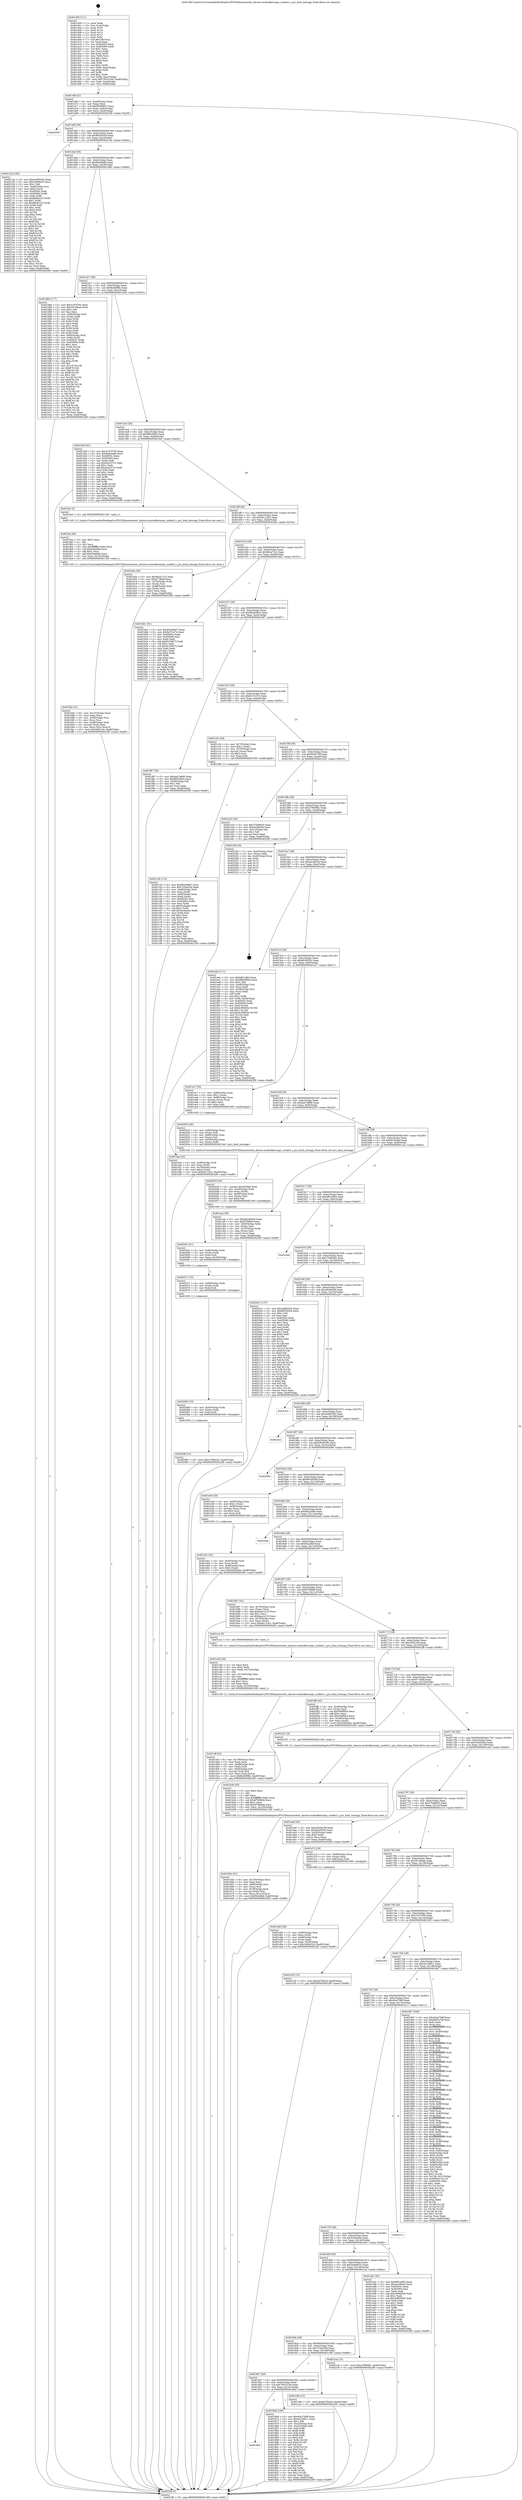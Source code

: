 digraph "0x401400" {
  label = "0x401400 (/mnt/c/Users/mathe/Desktop/tcc/POCII/binaries/extr_darwin-xnubsdkernuipc_socket2.c_pru_bind_notsupp_Final-ollvm.out::main(0))"
  labelloc = "t"
  node[shape=record]

  Entry [label="",width=0.3,height=0.3,shape=circle,fillcolor=black,style=filled]
  "0x40146f" [label="{
     0x40146f [32]\l
     | [instrs]\l
     &nbsp;&nbsp;0x40146f \<+6\>: mov -0xa8(%rbp),%eax\l
     &nbsp;&nbsp;0x401475 \<+2\>: mov %eax,%ecx\l
     &nbsp;&nbsp;0x401477 \<+6\>: sub $0x85d39b87,%ecx\l
     &nbsp;&nbsp;0x40147d \<+6\>: mov %eax,-0xbc(%rbp)\l
     &nbsp;&nbsp;0x401483 \<+6\>: mov %ecx,-0xc0(%rbp)\l
     &nbsp;&nbsp;0x401489 \<+6\>: je 0000000000402256 \<main+0xe56\>\l
  }"]
  "0x402256" [label="{
     0x402256\l
  }", style=dashed]
  "0x40148f" [label="{
     0x40148f [28]\l
     | [instrs]\l
     &nbsp;&nbsp;0x40148f \<+5\>: jmp 0000000000401494 \<main+0x94\>\l
     &nbsp;&nbsp;0x401494 \<+6\>: mov -0xbc(%rbp),%eax\l
     &nbsp;&nbsp;0x40149a \<+5\>: sub $0x883503c9,%eax\l
     &nbsp;&nbsp;0x40149f \<+6\>: mov %eax,-0xc4(%rbp)\l
     &nbsp;&nbsp;0x4014a5 \<+6\>: je 000000000040214a \<main+0xd4a\>\l
  }"]
  Exit [label="",width=0.3,height=0.3,shape=circle,fillcolor=black,style=filled,peripheries=2]
  "0x40214a" [label="{
     0x40214a [160]\l
     | [instrs]\l
     &nbsp;&nbsp;0x40214a \<+5\>: mov $0xcbd652d3,%eax\l
     &nbsp;&nbsp;0x40214f \<+5\>: mov $0x5a469e32,%ecx\l
     &nbsp;&nbsp;0x402154 \<+2\>: mov $0x1,%dl\l
     &nbsp;&nbsp;0x402156 \<+7\>: mov -0xa0(%rbp),%rsi\l
     &nbsp;&nbsp;0x40215d \<+6\>: movl $0x0,(%rsi)\l
     &nbsp;&nbsp;0x402163 \<+7\>: mov 0x40505c,%edi\l
     &nbsp;&nbsp;0x40216a \<+8\>: mov 0x405064,%r8d\l
     &nbsp;&nbsp;0x402172 \<+3\>: mov %edi,%r9d\l
     &nbsp;&nbsp;0x402175 \<+7\>: add $0xfb6d2232,%r9d\l
     &nbsp;&nbsp;0x40217c \<+4\>: sub $0x1,%r9d\l
     &nbsp;&nbsp;0x402180 \<+7\>: sub $0xfb6d2232,%r9d\l
     &nbsp;&nbsp;0x402187 \<+4\>: imul %r9d,%edi\l
     &nbsp;&nbsp;0x40218b \<+3\>: and $0x1,%edi\l
     &nbsp;&nbsp;0x40218e \<+3\>: cmp $0x0,%edi\l
     &nbsp;&nbsp;0x402191 \<+4\>: sete %r10b\l
     &nbsp;&nbsp;0x402195 \<+4\>: cmp $0xa,%r8d\l
     &nbsp;&nbsp;0x402199 \<+4\>: setl %r11b\l
     &nbsp;&nbsp;0x40219d \<+3\>: mov %r10b,%bl\l
     &nbsp;&nbsp;0x4021a0 \<+3\>: xor $0xff,%bl\l
     &nbsp;&nbsp;0x4021a3 \<+3\>: mov %r11b,%r14b\l
     &nbsp;&nbsp;0x4021a6 \<+4\>: xor $0xff,%r14b\l
     &nbsp;&nbsp;0x4021aa \<+3\>: xor $0x1,%dl\l
     &nbsp;&nbsp;0x4021ad \<+3\>: mov %bl,%r15b\l
     &nbsp;&nbsp;0x4021b0 \<+4\>: and $0xff,%r15b\l
     &nbsp;&nbsp;0x4021b4 \<+3\>: and %dl,%r10b\l
     &nbsp;&nbsp;0x4021b7 \<+3\>: mov %r14b,%r12b\l
     &nbsp;&nbsp;0x4021ba \<+4\>: and $0xff,%r12b\l
     &nbsp;&nbsp;0x4021be \<+3\>: and %dl,%r11b\l
     &nbsp;&nbsp;0x4021c1 \<+3\>: or %r10b,%r15b\l
     &nbsp;&nbsp;0x4021c4 \<+3\>: or %r11b,%r12b\l
     &nbsp;&nbsp;0x4021c7 \<+3\>: xor %r12b,%r15b\l
     &nbsp;&nbsp;0x4021ca \<+3\>: or %r14b,%bl\l
     &nbsp;&nbsp;0x4021cd \<+3\>: xor $0xff,%bl\l
     &nbsp;&nbsp;0x4021d0 \<+3\>: or $0x1,%dl\l
     &nbsp;&nbsp;0x4021d3 \<+2\>: and %dl,%bl\l
     &nbsp;&nbsp;0x4021d5 \<+3\>: or %bl,%r15b\l
     &nbsp;&nbsp;0x4021d8 \<+4\>: test $0x1,%r15b\l
     &nbsp;&nbsp;0x4021dc \<+3\>: cmovne %ecx,%eax\l
     &nbsp;&nbsp;0x4021df \<+6\>: mov %eax,-0xa8(%rbp)\l
     &nbsp;&nbsp;0x4021e5 \<+5\>: jmp 00000000004022f9 \<main+0xef9\>\l
  }"]
  "0x4014ab" [label="{
     0x4014ab [28]\l
     | [instrs]\l
     &nbsp;&nbsp;0x4014ab \<+5\>: jmp 00000000004014b0 \<main+0xb0\>\l
     &nbsp;&nbsp;0x4014b0 \<+6\>: mov -0xbc(%rbp),%eax\l
     &nbsp;&nbsp;0x4014b6 \<+5\>: sub $0x8a9c8adb,%eax\l
     &nbsp;&nbsp;0x4014bb \<+6\>: mov %eax,-0xc8(%rbp)\l
     &nbsp;&nbsp;0x4014c1 \<+6\>: je 0000000000401d84 \<main+0x984\>\l
  }"]
  "0x40208f" [label="{
     0x40208f [15]\l
     | [instrs]\l
     &nbsp;&nbsp;0x40208f \<+10\>: movl $0xc7060a45,-0xa8(%rbp)\l
     &nbsp;&nbsp;0x402099 \<+5\>: jmp 00000000004022f9 \<main+0xef9\>\l
  }"]
  "0x401d84" [label="{
     0x401d84 [177]\l
     | [instrs]\l
     &nbsp;&nbsp;0x401d84 \<+5\>: mov $0x3197f700,%eax\l
     &nbsp;&nbsp;0x401d89 \<+5\>: mov $0x30156eae,%ecx\l
     &nbsp;&nbsp;0x401d8e \<+2\>: mov $0x1,%dl\l
     &nbsp;&nbsp;0x401d90 \<+2\>: xor %esi,%esi\l
     &nbsp;&nbsp;0x401d92 \<+4\>: mov -0x60(%rbp),%rdi\l
     &nbsp;&nbsp;0x401d96 \<+3\>: mov (%rdi),%r8d\l
     &nbsp;&nbsp;0x401d99 \<+3\>: mov %esi,%r9d\l
     &nbsp;&nbsp;0x401d9c \<+3\>: sub %r8d,%r9d\l
     &nbsp;&nbsp;0x401d9f \<+3\>: mov %esi,%r8d\l
     &nbsp;&nbsp;0x401da2 \<+4\>: sub $0x1,%r8d\l
     &nbsp;&nbsp;0x401da6 \<+3\>: add %r8d,%r9d\l
     &nbsp;&nbsp;0x401da9 \<+3\>: mov %esi,%r8d\l
     &nbsp;&nbsp;0x401dac \<+3\>: sub %r9d,%r8d\l
     &nbsp;&nbsp;0x401daf \<+4\>: mov -0x60(%rbp),%rdi\l
     &nbsp;&nbsp;0x401db3 \<+3\>: mov %r8d,(%rdi)\l
     &nbsp;&nbsp;0x401db6 \<+8\>: mov 0x40505c,%r8d\l
     &nbsp;&nbsp;0x401dbe \<+8\>: mov 0x405064,%r9d\l
     &nbsp;&nbsp;0x401dc6 \<+3\>: sub $0x1,%esi\l
     &nbsp;&nbsp;0x401dc9 \<+3\>: mov %r8d,%r10d\l
     &nbsp;&nbsp;0x401dcc \<+3\>: add %esi,%r10d\l
     &nbsp;&nbsp;0x401dcf \<+4\>: imul %r10d,%r8d\l
     &nbsp;&nbsp;0x401dd3 \<+4\>: and $0x1,%r8d\l
     &nbsp;&nbsp;0x401dd7 \<+4\>: cmp $0x0,%r8d\l
     &nbsp;&nbsp;0x401ddb \<+4\>: sete %r11b\l
     &nbsp;&nbsp;0x401ddf \<+4\>: cmp $0xa,%r9d\l
     &nbsp;&nbsp;0x401de3 \<+3\>: setl %bl\l
     &nbsp;&nbsp;0x401de6 \<+3\>: mov %r11b,%r14b\l
     &nbsp;&nbsp;0x401de9 \<+4\>: xor $0xff,%r14b\l
     &nbsp;&nbsp;0x401ded \<+3\>: mov %bl,%r15b\l
     &nbsp;&nbsp;0x401df0 \<+4\>: xor $0xff,%r15b\l
     &nbsp;&nbsp;0x401df4 \<+3\>: xor $0x1,%dl\l
     &nbsp;&nbsp;0x401df7 \<+3\>: mov %r14b,%r12b\l
     &nbsp;&nbsp;0x401dfa \<+4\>: and $0xff,%r12b\l
     &nbsp;&nbsp;0x401dfe \<+3\>: and %dl,%r11b\l
     &nbsp;&nbsp;0x401e01 \<+3\>: mov %r15b,%r13b\l
     &nbsp;&nbsp;0x401e04 \<+4\>: and $0xff,%r13b\l
     &nbsp;&nbsp;0x401e08 \<+2\>: and %dl,%bl\l
     &nbsp;&nbsp;0x401e0a \<+3\>: or %r11b,%r12b\l
     &nbsp;&nbsp;0x401e0d \<+3\>: or %bl,%r13b\l
     &nbsp;&nbsp;0x401e10 \<+3\>: xor %r13b,%r12b\l
     &nbsp;&nbsp;0x401e13 \<+3\>: or %r15b,%r14b\l
     &nbsp;&nbsp;0x401e16 \<+4\>: xor $0xff,%r14b\l
     &nbsp;&nbsp;0x401e1a \<+3\>: or $0x1,%dl\l
     &nbsp;&nbsp;0x401e1d \<+3\>: and %dl,%r14b\l
     &nbsp;&nbsp;0x401e20 \<+3\>: or %r14b,%r12b\l
     &nbsp;&nbsp;0x401e23 \<+4\>: test $0x1,%r12b\l
     &nbsp;&nbsp;0x401e27 \<+3\>: cmovne %ecx,%eax\l
     &nbsp;&nbsp;0x401e2a \<+6\>: mov %eax,-0xa8(%rbp)\l
     &nbsp;&nbsp;0x401e30 \<+5\>: jmp 00000000004022f9 \<main+0xef9\>\l
  }"]
  "0x4014c7" [label="{
     0x4014c7 [28]\l
     | [instrs]\l
     &nbsp;&nbsp;0x4014c7 \<+5\>: jmp 00000000004014cc \<main+0xcc\>\l
     &nbsp;&nbsp;0x4014cc \<+6\>: mov -0xbc(%rbp),%eax\l
     &nbsp;&nbsp;0x4014d2 \<+5\>: sub $0x8e450f8e,%eax\l
     &nbsp;&nbsp;0x4014d7 \<+6\>: mov %eax,-0xcc(%rbp)\l
     &nbsp;&nbsp;0x4014dd \<+6\>: je 0000000000401d29 \<main+0x929\>\l
  }"]
  "0x402080" [label="{
     0x402080 [15]\l
     | [instrs]\l
     &nbsp;&nbsp;0x402080 \<+4\>: mov -0x50(%rbp),%rdx\l
     &nbsp;&nbsp;0x402084 \<+3\>: mov (%rdx),%rdx\l
     &nbsp;&nbsp;0x402087 \<+3\>: mov %rdx,%rdi\l
     &nbsp;&nbsp;0x40208a \<+5\>: call 0000000000401030 \<free@plt\>\l
     | [calls]\l
     &nbsp;&nbsp;0x401030 \{1\} (unknown)\l
  }"]
  "0x401d29" [label="{
     0x401d29 [91]\l
     | [instrs]\l
     &nbsp;&nbsp;0x401d29 \<+5\>: mov $0x3197f700,%eax\l
     &nbsp;&nbsp;0x401d2e \<+5\>: mov $0x8a9c8adb,%ecx\l
     &nbsp;&nbsp;0x401d33 \<+7\>: mov 0x40505c,%edx\l
     &nbsp;&nbsp;0x401d3a \<+7\>: mov 0x405064,%esi\l
     &nbsp;&nbsp;0x401d41 \<+2\>: mov %edx,%edi\l
     &nbsp;&nbsp;0x401d43 \<+6\>: sub $0xa54237c3,%edi\l
     &nbsp;&nbsp;0x401d49 \<+3\>: sub $0x1,%edi\l
     &nbsp;&nbsp;0x401d4c \<+6\>: add $0xa54237c3,%edi\l
     &nbsp;&nbsp;0x401d52 \<+3\>: imul %edi,%edx\l
     &nbsp;&nbsp;0x401d55 \<+3\>: and $0x1,%edx\l
     &nbsp;&nbsp;0x401d58 \<+3\>: cmp $0x0,%edx\l
     &nbsp;&nbsp;0x401d5b \<+4\>: sete %r8b\l
     &nbsp;&nbsp;0x401d5f \<+3\>: cmp $0xa,%esi\l
     &nbsp;&nbsp;0x401d62 \<+4\>: setl %r9b\l
     &nbsp;&nbsp;0x401d66 \<+3\>: mov %r8b,%r10b\l
     &nbsp;&nbsp;0x401d69 \<+3\>: and %r9b,%r10b\l
     &nbsp;&nbsp;0x401d6c \<+3\>: xor %r9b,%r8b\l
     &nbsp;&nbsp;0x401d6f \<+3\>: or %r8b,%r10b\l
     &nbsp;&nbsp;0x401d72 \<+4\>: test $0x1,%r10b\l
     &nbsp;&nbsp;0x401d76 \<+3\>: cmovne %ecx,%eax\l
     &nbsp;&nbsp;0x401d79 \<+6\>: mov %eax,-0xa8(%rbp)\l
     &nbsp;&nbsp;0x401d7f \<+5\>: jmp 00000000004022f9 \<main+0xef9\>\l
  }"]
  "0x4014e3" [label="{
     0x4014e3 [28]\l
     | [instrs]\l
     &nbsp;&nbsp;0x4014e3 \<+5\>: jmp 00000000004014e8 \<main+0xe8\>\l
     &nbsp;&nbsp;0x4014e8 \<+6\>: mov -0xbc(%rbp),%eax\l
     &nbsp;&nbsp;0x4014ee \<+5\>: sub $0x8f0340b5,%eax\l
     &nbsp;&nbsp;0x4014f3 \<+6\>: mov %eax,-0xd0(%rbp)\l
     &nbsp;&nbsp;0x4014f9 \<+6\>: je 0000000000401fa5 \<main+0xba5\>\l
  }"]
  "0x402071" [label="{
     0x402071 [15]\l
     | [instrs]\l
     &nbsp;&nbsp;0x402071 \<+4\>: mov -0x68(%rbp),%rdx\l
     &nbsp;&nbsp;0x402075 \<+3\>: mov (%rdx),%rdx\l
     &nbsp;&nbsp;0x402078 \<+3\>: mov %rdx,%rdi\l
     &nbsp;&nbsp;0x40207b \<+5\>: call 0000000000401030 \<free@plt\>\l
     | [calls]\l
     &nbsp;&nbsp;0x401030 \{1\} (unknown)\l
  }"]
  "0x401fa5" [label="{
     0x401fa5 [5]\l
     | [instrs]\l
     &nbsp;&nbsp;0x401fa5 \<+5\>: call 0000000000401160 \<next_i\>\l
     | [calls]\l
     &nbsp;&nbsp;0x401160 \{1\} (/mnt/c/Users/mathe/Desktop/tcc/POCII/binaries/extr_darwin-xnubsdkernuipc_socket2.c_pru_bind_notsupp_Final-ollvm.out::next_i)\l
  }"]
  "0x4014ff" [label="{
     0x4014ff [28]\l
     | [instrs]\l
     &nbsp;&nbsp;0x4014ff \<+5\>: jmp 0000000000401504 \<main+0x104\>\l
     &nbsp;&nbsp;0x401504 \<+6\>: mov -0xbc(%rbp),%eax\l
     &nbsp;&nbsp;0x40150a \<+5\>: sub $0x9411cfc2,%eax\l
     &nbsp;&nbsp;0x40150f \<+6\>: mov %eax,-0xd4(%rbp)\l
     &nbsp;&nbsp;0x401515 \<+6\>: je 0000000000401b0a \<main+0x70a\>\l
  }"]
  "0x40205c" [label="{
     0x40205c [21]\l
     | [instrs]\l
     &nbsp;&nbsp;0x40205c \<+4\>: mov -0x80(%rbp),%rdx\l
     &nbsp;&nbsp;0x402060 \<+3\>: mov (%rdx),%rdx\l
     &nbsp;&nbsp;0x402063 \<+3\>: mov %rdx,%rdi\l
     &nbsp;&nbsp;0x402066 \<+6\>: mov %eax,-0x160(%rbp)\l
     &nbsp;&nbsp;0x40206c \<+5\>: call 0000000000401030 \<free@plt\>\l
     | [calls]\l
     &nbsp;&nbsp;0x401030 \{1\} (unknown)\l
  }"]
  "0x401b0a" [label="{
     0x401b0a [39]\l
     | [instrs]\l
     &nbsp;&nbsp;0x401b0a \<+5\>: mov $0x962a71c2,%eax\l
     &nbsp;&nbsp;0x401b0f \<+5\>: mov $0x677dbfd,%ecx\l
     &nbsp;&nbsp;0x401b14 \<+4\>: mov -0x78(%rbp),%rdx\l
     &nbsp;&nbsp;0x401b18 \<+2\>: mov (%rdx),%esi\l
     &nbsp;&nbsp;0x401b1a \<+7\>: mov -0x88(%rbp),%rdx\l
     &nbsp;&nbsp;0x401b21 \<+2\>: cmp (%rdx),%esi\l
     &nbsp;&nbsp;0x401b23 \<+3\>: cmovl %ecx,%eax\l
     &nbsp;&nbsp;0x401b26 \<+6\>: mov %eax,-0xa8(%rbp)\l
     &nbsp;&nbsp;0x401b2c \<+5\>: jmp 00000000004022f9 \<main+0xef9\>\l
  }"]
  "0x40151b" [label="{
     0x40151b [28]\l
     | [instrs]\l
     &nbsp;&nbsp;0x40151b \<+5\>: jmp 0000000000401520 \<main+0x120\>\l
     &nbsp;&nbsp;0x401520 \<+6\>: mov -0xbc(%rbp),%eax\l
     &nbsp;&nbsp;0x401526 \<+5\>: sub $0x962a71c2,%eax\l
     &nbsp;&nbsp;0x40152b \<+6\>: mov %eax,-0xd8(%rbp)\l
     &nbsp;&nbsp;0x401531 \<+6\>: je 0000000000401bb1 \<main+0x7b1\>\l
  }"]
  "0x40203f" [label="{
     0x40203f [29]\l
     | [instrs]\l
     &nbsp;&nbsp;0x40203f \<+10\>: movabs $0x4030b6,%rdi\l
     &nbsp;&nbsp;0x402049 \<+4\>: mov -0x40(%rbp),%rdx\l
     &nbsp;&nbsp;0x40204d \<+2\>: mov %eax,(%rdx)\l
     &nbsp;&nbsp;0x40204f \<+4\>: mov -0x40(%rbp),%rdx\l
     &nbsp;&nbsp;0x402053 \<+2\>: mov (%rdx),%esi\l
     &nbsp;&nbsp;0x402055 \<+2\>: mov $0x0,%al\l
     &nbsp;&nbsp;0x402057 \<+5\>: call 0000000000401040 \<printf@plt\>\l
     | [calls]\l
     &nbsp;&nbsp;0x401040 \{1\} (unknown)\l
  }"]
  "0x401bb1" [label="{
     0x401bb1 [91]\l
     | [instrs]\l
     &nbsp;&nbsp;0x401bb1 \<+5\>: mov $0x85d39b87,%eax\l
     &nbsp;&nbsp;0x401bb6 \<+5\>: mov $0x9c57e27e,%ecx\l
     &nbsp;&nbsp;0x401bbb \<+7\>: mov 0x40505c,%edx\l
     &nbsp;&nbsp;0x401bc2 \<+7\>: mov 0x405064,%esi\l
     &nbsp;&nbsp;0x401bc9 \<+2\>: mov %edx,%edi\l
     &nbsp;&nbsp;0x401bcb \<+6\>: add $0xf2156072,%edi\l
     &nbsp;&nbsp;0x401bd1 \<+3\>: sub $0x1,%edi\l
     &nbsp;&nbsp;0x401bd4 \<+6\>: sub $0xf2156072,%edi\l
     &nbsp;&nbsp;0x401bda \<+3\>: imul %edi,%edx\l
     &nbsp;&nbsp;0x401bdd \<+3\>: and $0x1,%edx\l
     &nbsp;&nbsp;0x401be0 \<+3\>: cmp $0x0,%edx\l
     &nbsp;&nbsp;0x401be3 \<+4\>: sete %r8b\l
     &nbsp;&nbsp;0x401be7 \<+3\>: cmp $0xa,%esi\l
     &nbsp;&nbsp;0x401bea \<+4\>: setl %r9b\l
     &nbsp;&nbsp;0x401bee \<+3\>: mov %r8b,%r10b\l
     &nbsp;&nbsp;0x401bf1 \<+3\>: and %r9b,%r10b\l
     &nbsp;&nbsp;0x401bf4 \<+3\>: xor %r9b,%r8b\l
     &nbsp;&nbsp;0x401bf7 \<+3\>: or %r8b,%r10b\l
     &nbsp;&nbsp;0x401bfa \<+4\>: test $0x1,%r10b\l
     &nbsp;&nbsp;0x401bfe \<+3\>: cmovne %ecx,%eax\l
     &nbsp;&nbsp;0x401c01 \<+6\>: mov %eax,-0xa8(%rbp)\l
     &nbsp;&nbsp;0x401c07 \<+5\>: jmp 00000000004022f9 \<main+0xef9\>\l
  }"]
  "0x401537" [label="{
     0x401537 [28]\l
     | [instrs]\l
     &nbsp;&nbsp;0x401537 \<+5\>: jmp 000000000040153c \<main+0x13c\>\l
     &nbsp;&nbsp;0x40153c \<+6\>: mov -0xbc(%rbp),%eax\l
     &nbsp;&nbsp;0x401542 \<+5\>: sub $0x98d458b3,%eax\l
     &nbsp;&nbsp;0x401547 \<+6\>: mov %eax,-0xdc(%rbp)\l
     &nbsp;&nbsp;0x40154d \<+6\>: je 0000000000401f87 \<main+0xb87\>\l
  }"]
  "0x401fd2" [label="{
     0x401fd2 [41]\l
     | [instrs]\l
     &nbsp;&nbsp;0x401fd2 \<+6\>: mov -0x15c(%rbp),%ecx\l
     &nbsp;&nbsp;0x401fd8 \<+3\>: imul %eax,%ecx\l
     &nbsp;&nbsp;0x401fdb \<+4\>: mov -0x50(%rbp),%rsi\l
     &nbsp;&nbsp;0x401fdf \<+3\>: mov (%rsi),%rsi\l
     &nbsp;&nbsp;0x401fe2 \<+4\>: mov -0x48(%rbp),%rdi\l
     &nbsp;&nbsp;0x401fe6 \<+3\>: movslq (%rdi),%rdi\l
     &nbsp;&nbsp;0x401fe9 \<+3\>: mov %ecx,(%rsi,%rdi,4)\l
     &nbsp;&nbsp;0x401fec \<+10\>: movl $0x3d0210e,-0xa8(%rbp)\l
     &nbsp;&nbsp;0x401ff6 \<+5\>: jmp 00000000004022f9 \<main+0xef9\>\l
  }"]
  "0x401f87" [label="{
     0x401f87 [30]\l
     | [instrs]\l
     &nbsp;&nbsp;0x401f87 \<+5\>: mov $0xba07a868,%eax\l
     &nbsp;&nbsp;0x401f8c \<+5\>: mov $0x8f0340b5,%ecx\l
     &nbsp;&nbsp;0x401f91 \<+3\>: mov -0x29(%rbp),%dl\l
     &nbsp;&nbsp;0x401f94 \<+3\>: test $0x1,%dl\l
     &nbsp;&nbsp;0x401f97 \<+3\>: cmovne %ecx,%eax\l
     &nbsp;&nbsp;0x401f9a \<+6\>: mov %eax,-0xa8(%rbp)\l
     &nbsp;&nbsp;0x401fa0 \<+5\>: jmp 00000000004022f9 \<main+0xef9\>\l
  }"]
  "0x401553" [label="{
     0x401553 [28]\l
     | [instrs]\l
     &nbsp;&nbsp;0x401553 \<+5\>: jmp 0000000000401558 \<main+0x158\>\l
     &nbsp;&nbsp;0x401558 \<+6\>: mov -0xbc(%rbp),%eax\l
     &nbsp;&nbsp;0x40155e \<+5\>: sub $0x9c57e27e,%eax\l
     &nbsp;&nbsp;0x401563 \<+6\>: mov %eax,-0xe0(%rbp)\l
     &nbsp;&nbsp;0x401569 \<+6\>: je 0000000000401c0c \<main+0x80c\>\l
  }"]
  "0x401faa" [label="{
     0x401faa [40]\l
     | [instrs]\l
     &nbsp;&nbsp;0x401faa \<+5\>: mov $0x2,%ecx\l
     &nbsp;&nbsp;0x401faf \<+1\>: cltd\l
     &nbsp;&nbsp;0x401fb0 \<+2\>: idiv %ecx\l
     &nbsp;&nbsp;0x401fb2 \<+6\>: imul $0xfffffffe,%edx,%ecx\l
     &nbsp;&nbsp;0x401fb8 \<+6\>: sub $0xb4a0b8e,%ecx\l
     &nbsp;&nbsp;0x401fbe \<+3\>: add $0x1,%ecx\l
     &nbsp;&nbsp;0x401fc1 \<+6\>: add $0xb4a0b8e,%ecx\l
     &nbsp;&nbsp;0x401fc7 \<+6\>: mov %ecx,-0x15c(%rbp)\l
     &nbsp;&nbsp;0x401fcd \<+5\>: call 0000000000401160 \<next_i\>\l
     | [calls]\l
     &nbsp;&nbsp;0x401160 \{1\} (/mnt/c/Users/mathe/Desktop/tcc/POCII/binaries/extr_darwin-xnubsdkernuipc_socket2.c_pru_bind_notsupp_Final-ollvm.out::next_i)\l
  }"]
  "0x401c0c" [label="{
     0x401c0c [29]\l
     | [instrs]\l
     &nbsp;&nbsp;0x401c0c \<+4\>: mov -0x70(%rbp),%rax\l
     &nbsp;&nbsp;0x401c10 \<+6\>: movl $0x1,(%rax)\l
     &nbsp;&nbsp;0x401c16 \<+4\>: mov -0x70(%rbp),%rax\l
     &nbsp;&nbsp;0x401c1a \<+3\>: movslq (%rax),%rax\l
     &nbsp;&nbsp;0x401c1d \<+4\>: shl $0x2,%rax\l
     &nbsp;&nbsp;0x401c21 \<+3\>: mov %rax,%rdi\l
     &nbsp;&nbsp;0x401c24 \<+5\>: call 0000000000401050 \<malloc@plt\>\l
     | [calls]\l
     &nbsp;&nbsp;0x401050 \{1\} (unknown)\l
  }"]
  "0x40156f" [label="{
     0x40156f [28]\l
     | [instrs]\l
     &nbsp;&nbsp;0x40156f \<+5\>: jmp 0000000000401574 \<main+0x174\>\l
     &nbsp;&nbsp;0x401574 \<+6\>: mov -0xbc(%rbp),%eax\l
     &nbsp;&nbsp;0x40157a \<+5\>: sub $0x9e05c7bf,%eax\l
     &nbsp;&nbsp;0x40157f \<+6\>: mov %eax,-0xe4(%rbp)\l
     &nbsp;&nbsp;0x401585 \<+6\>: je 0000000000401a33 \<main+0x633\>\l
  }"]
  "0x401e61" [label="{
     0x401e61 [32]\l
     | [instrs]\l
     &nbsp;&nbsp;0x401e61 \<+4\>: mov -0x50(%rbp),%rdi\l
     &nbsp;&nbsp;0x401e65 \<+3\>: mov %rax,(%rdi)\l
     &nbsp;&nbsp;0x401e68 \<+4\>: mov -0x48(%rbp),%rax\l
     &nbsp;&nbsp;0x401e6c \<+6\>: movl $0x0,(%rax)\l
     &nbsp;&nbsp;0x401e72 \<+10\>: movl $0x5206a4dc,-0xa8(%rbp)\l
     &nbsp;&nbsp;0x401e7c \<+5\>: jmp 00000000004022f9 \<main+0xef9\>\l
  }"]
  "0x401a33" [label="{
     0x401a33 [30]\l
     | [instrs]\l
     &nbsp;&nbsp;0x401a33 \<+5\>: mov $0x27bd8d35,%eax\l
     &nbsp;&nbsp;0x401a38 \<+5\>: mov $0xc9c9d426,%ecx\l
     &nbsp;&nbsp;0x401a3d \<+3\>: mov -0x31(%rbp),%dl\l
     &nbsp;&nbsp;0x401a40 \<+3\>: test $0x1,%dl\l
     &nbsp;&nbsp;0x401a43 \<+3\>: cmovne %ecx,%eax\l
     &nbsp;&nbsp;0x401a46 \<+6\>: mov %eax,-0xa8(%rbp)\l
     &nbsp;&nbsp;0x401a4c \<+5\>: jmp 00000000004022f9 \<main+0xef9\>\l
  }"]
  "0x40158b" [label="{
     0x40158b [28]\l
     | [instrs]\l
     &nbsp;&nbsp;0x40158b \<+5\>: jmp 0000000000401590 \<main+0x190\>\l
     &nbsp;&nbsp;0x401590 \<+6\>: mov -0xbc(%rbp),%eax\l
     &nbsp;&nbsp;0x401596 \<+5\>: sub $0xa7993681,%eax\l
     &nbsp;&nbsp;0x40159b \<+6\>: mov %eax,-0xe8(%rbp)\l
     &nbsp;&nbsp;0x4015a1 \<+6\>: je 00000000004021f9 \<main+0xdf9\>\l
  }"]
  "0x401cff" [label="{
     0x401cff [42]\l
     | [instrs]\l
     &nbsp;&nbsp;0x401cff \<+6\>: mov -0x158(%rbp),%ecx\l
     &nbsp;&nbsp;0x401d05 \<+3\>: imul %eax,%ecx\l
     &nbsp;&nbsp;0x401d08 \<+4\>: mov -0x68(%rbp),%rdi\l
     &nbsp;&nbsp;0x401d0c \<+3\>: mov (%rdi),%rdi\l
     &nbsp;&nbsp;0x401d0f \<+4\>: mov -0x60(%rbp),%r8\l
     &nbsp;&nbsp;0x401d13 \<+3\>: movslq (%r8),%r8\l
     &nbsp;&nbsp;0x401d16 \<+4\>: mov %ecx,(%rdi,%r8,4)\l
     &nbsp;&nbsp;0x401d1a \<+10\>: movl $0x8e450f8e,-0xa8(%rbp)\l
     &nbsp;&nbsp;0x401d24 \<+5\>: jmp 00000000004022f9 \<main+0xef9\>\l
  }"]
  "0x4021f9" [label="{
     0x4021f9 [24]\l
     | [instrs]\l
     &nbsp;&nbsp;0x4021f9 \<+7\>: mov -0xa0(%rbp),%rax\l
     &nbsp;&nbsp;0x402200 \<+2\>: mov (%rax),%eax\l
     &nbsp;&nbsp;0x402202 \<+4\>: lea -0x28(%rbp),%rsp\l
     &nbsp;&nbsp;0x402206 \<+1\>: pop %rbx\l
     &nbsp;&nbsp;0x402207 \<+2\>: pop %r12\l
     &nbsp;&nbsp;0x402209 \<+2\>: pop %r13\l
     &nbsp;&nbsp;0x40220b \<+2\>: pop %r14\l
     &nbsp;&nbsp;0x40220d \<+2\>: pop %r15\l
     &nbsp;&nbsp;0x40220f \<+1\>: pop %rbp\l
     &nbsp;&nbsp;0x402210 \<+1\>: ret\l
  }"]
  "0x4015a7" [label="{
     0x4015a7 [28]\l
     | [instrs]\l
     &nbsp;&nbsp;0x4015a7 \<+5\>: jmp 00000000004015ac \<main+0x1ac\>\l
     &nbsp;&nbsp;0x4015ac \<+6\>: mov -0xbc(%rbp),%eax\l
     &nbsp;&nbsp;0x4015b2 \<+5\>: sub $0xae18b3c0,%eax\l
     &nbsp;&nbsp;0x4015b7 \<+6\>: mov %eax,-0xec(%rbp)\l
     &nbsp;&nbsp;0x4015bd \<+6\>: je 0000000000401edc \<main+0xadc\>\l
  }"]
  "0x401cd3" [label="{
     0x401cd3 [44]\l
     | [instrs]\l
     &nbsp;&nbsp;0x401cd3 \<+2\>: xor %ecx,%ecx\l
     &nbsp;&nbsp;0x401cd5 \<+5\>: mov $0x2,%edx\l
     &nbsp;&nbsp;0x401cda \<+6\>: mov %edx,-0x154(%rbp)\l
     &nbsp;&nbsp;0x401ce0 \<+1\>: cltd\l
     &nbsp;&nbsp;0x401ce1 \<+6\>: mov -0x154(%rbp),%esi\l
     &nbsp;&nbsp;0x401ce7 \<+2\>: idiv %esi\l
     &nbsp;&nbsp;0x401ce9 \<+6\>: imul $0xfffffffe,%edx,%edx\l
     &nbsp;&nbsp;0x401cef \<+3\>: sub $0x1,%ecx\l
     &nbsp;&nbsp;0x401cf2 \<+2\>: sub %ecx,%edx\l
     &nbsp;&nbsp;0x401cf4 \<+6\>: mov %edx,-0x158(%rbp)\l
     &nbsp;&nbsp;0x401cfa \<+5\>: call 0000000000401160 \<next_i\>\l
     | [calls]\l
     &nbsp;&nbsp;0x401160 \{1\} (/mnt/c/Users/mathe/Desktop/tcc/POCII/binaries/extr_darwin-xnubsdkernuipc_socket2.c_pru_bind_notsupp_Final-ollvm.out::next_i)\l
  }"]
  "0x401edc" [label="{
     0x401edc [171]\l
     | [instrs]\l
     &nbsp;&nbsp;0x401edc \<+5\>: mov $0xbf61a863,%eax\l
     &nbsp;&nbsp;0x401ee1 \<+5\>: mov $0x98d458b3,%ecx\l
     &nbsp;&nbsp;0x401ee6 \<+2\>: mov $0x1,%dl\l
     &nbsp;&nbsp;0x401ee8 \<+4\>: mov -0x48(%rbp),%rsi\l
     &nbsp;&nbsp;0x401eec \<+2\>: mov (%rsi),%edi\l
     &nbsp;&nbsp;0x401eee \<+4\>: mov -0x58(%rbp),%rsi\l
     &nbsp;&nbsp;0x401ef2 \<+2\>: cmp (%rsi),%edi\l
     &nbsp;&nbsp;0x401ef4 \<+4\>: setl %r8b\l
     &nbsp;&nbsp;0x401ef8 \<+4\>: and $0x1,%r8b\l
     &nbsp;&nbsp;0x401efc \<+4\>: mov %r8b,-0x29(%rbp)\l
     &nbsp;&nbsp;0x401f00 \<+7\>: mov 0x40505c,%edi\l
     &nbsp;&nbsp;0x401f07 \<+8\>: mov 0x405064,%r9d\l
     &nbsp;&nbsp;0x401f0f \<+3\>: mov %edi,%r10d\l
     &nbsp;&nbsp;0x401f12 \<+7\>: sub $0x4c58d63e,%r10d\l
     &nbsp;&nbsp;0x401f19 \<+4\>: sub $0x1,%r10d\l
     &nbsp;&nbsp;0x401f1d \<+7\>: add $0x4c58d63e,%r10d\l
     &nbsp;&nbsp;0x401f24 \<+4\>: imul %r10d,%edi\l
     &nbsp;&nbsp;0x401f28 \<+3\>: and $0x1,%edi\l
     &nbsp;&nbsp;0x401f2b \<+3\>: cmp $0x0,%edi\l
     &nbsp;&nbsp;0x401f2e \<+4\>: sete %r8b\l
     &nbsp;&nbsp;0x401f32 \<+4\>: cmp $0xa,%r9d\l
     &nbsp;&nbsp;0x401f36 \<+4\>: setl %r11b\l
     &nbsp;&nbsp;0x401f3a \<+3\>: mov %r8b,%bl\l
     &nbsp;&nbsp;0x401f3d \<+3\>: xor $0xff,%bl\l
     &nbsp;&nbsp;0x401f40 \<+3\>: mov %r11b,%r14b\l
     &nbsp;&nbsp;0x401f43 \<+4\>: xor $0xff,%r14b\l
     &nbsp;&nbsp;0x401f47 \<+3\>: xor $0x1,%dl\l
     &nbsp;&nbsp;0x401f4a \<+3\>: mov %bl,%r15b\l
     &nbsp;&nbsp;0x401f4d \<+4\>: and $0xff,%r15b\l
     &nbsp;&nbsp;0x401f51 \<+3\>: and %dl,%r8b\l
     &nbsp;&nbsp;0x401f54 \<+3\>: mov %r14b,%r12b\l
     &nbsp;&nbsp;0x401f57 \<+4\>: and $0xff,%r12b\l
     &nbsp;&nbsp;0x401f5b \<+3\>: and %dl,%r11b\l
     &nbsp;&nbsp;0x401f5e \<+3\>: or %r8b,%r15b\l
     &nbsp;&nbsp;0x401f61 \<+3\>: or %r11b,%r12b\l
     &nbsp;&nbsp;0x401f64 \<+3\>: xor %r12b,%r15b\l
     &nbsp;&nbsp;0x401f67 \<+3\>: or %r14b,%bl\l
     &nbsp;&nbsp;0x401f6a \<+3\>: xor $0xff,%bl\l
     &nbsp;&nbsp;0x401f6d \<+3\>: or $0x1,%dl\l
     &nbsp;&nbsp;0x401f70 \<+2\>: and %dl,%bl\l
     &nbsp;&nbsp;0x401f72 \<+3\>: or %bl,%r15b\l
     &nbsp;&nbsp;0x401f75 \<+4\>: test $0x1,%r15b\l
     &nbsp;&nbsp;0x401f79 \<+3\>: cmovne %ecx,%eax\l
     &nbsp;&nbsp;0x401f7c \<+6\>: mov %eax,-0xa8(%rbp)\l
     &nbsp;&nbsp;0x401f82 \<+5\>: jmp 00000000004022f9 \<main+0xef9\>\l
  }"]
  "0x4015c3" [label="{
     0x4015c3 [28]\l
     | [instrs]\l
     &nbsp;&nbsp;0x4015c3 \<+5\>: jmp 00000000004015c8 \<main+0x1c8\>\l
     &nbsp;&nbsp;0x4015c8 \<+6\>: mov -0xbc(%rbp),%eax\l
     &nbsp;&nbsp;0x4015ce \<+5\>: sub $0xb628553c,%eax\l
     &nbsp;&nbsp;0x4015d3 \<+6\>: mov %eax,-0xf0(%rbp)\l
     &nbsp;&nbsp;0x4015d9 \<+6\>: je 0000000000401ac7 \<main+0x6c7\>\l
  }"]
  "0x401c29" [label="{
     0x401c29 [114]\l
     | [instrs]\l
     &nbsp;&nbsp;0x401c29 \<+5\>: mov $0x85d39b87,%ecx\l
     &nbsp;&nbsp;0x401c2e \<+5\>: mov $0x725da258,%edx\l
     &nbsp;&nbsp;0x401c33 \<+4\>: mov -0x68(%rbp),%rdi\l
     &nbsp;&nbsp;0x401c37 \<+3\>: mov %rax,(%rdi)\l
     &nbsp;&nbsp;0x401c3a \<+4\>: mov -0x60(%rbp),%rax\l
     &nbsp;&nbsp;0x401c3e \<+6\>: movl $0x0,(%rax)\l
     &nbsp;&nbsp;0x401c44 \<+7\>: mov 0x40505c,%esi\l
     &nbsp;&nbsp;0x401c4b \<+8\>: mov 0x405064,%r8d\l
     &nbsp;&nbsp;0x401c53 \<+3\>: mov %esi,%r9d\l
     &nbsp;&nbsp;0x401c56 \<+7\>: sub $0x5ccdaa9c,%r9d\l
     &nbsp;&nbsp;0x401c5d \<+4\>: sub $0x1,%r9d\l
     &nbsp;&nbsp;0x401c61 \<+7\>: add $0x5ccdaa9c,%r9d\l
     &nbsp;&nbsp;0x401c68 \<+4\>: imul %r9d,%esi\l
     &nbsp;&nbsp;0x401c6c \<+3\>: and $0x1,%esi\l
     &nbsp;&nbsp;0x401c6f \<+3\>: cmp $0x0,%esi\l
     &nbsp;&nbsp;0x401c72 \<+4\>: sete %r10b\l
     &nbsp;&nbsp;0x401c76 \<+4\>: cmp $0xa,%r8d\l
     &nbsp;&nbsp;0x401c7a \<+4\>: setl %r11b\l
     &nbsp;&nbsp;0x401c7e \<+3\>: mov %r10b,%bl\l
     &nbsp;&nbsp;0x401c81 \<+3\>: and %r11b,%bl\l
     &nbsp;&nbsp;0x401c84 \<+3\>: xor %r11b,%r10b\l
     &nbsp;&nbsp;0x401c87 \<+3\>: or %r10b,%bl\l
     &nbsp;&nbsp;0x401c8a \<+3\>: test $0x1,%bl\l
     &nbsp;&nbsp;0x401c8d \<+3\>: cmovne %edx,%ecx\l
     &nbsp;&nbsp;0x401c90 \<+6\>: mov %ecx,-0xa8(%rbp)\l
     &nbsp;&nbsp;0x401c96 \<+5\>: jmp 00000000004022f9 \<main+0xef9\>\l
  }"]
  "0x401ac7" [label="{
     0x401ac7 [35]\l
     | [instrs]\l
     &nbsp;&nbsp;0x401ac7 \<+7\>: mov -0x88(%rbp),%rax\l
     &nbsp;&nbsp;0x401ace \<+6\>: movl $0x1,(%rax)\l
     &nbsp;&nbsp;0x401ad4 \<+7\>: mov -0x88(%rbp),%rax\l
     &nbsp;&nbsp;0x401adb \<+3\>: movslq (%rax),%rax\l
     &nbsp;&nbsp;0x401ade \<+4\>: shl $0x2,%rax\l
     &nbsp;&nbsp;0x401ae2 \<+3\>: mov %rax,%rdi\l
     &nbsp;&nbsp;0x401ae5 \<+5\>: call 0000000000401050 \<malloc@plt\>\l
     | [calls]\l
     &nbsp;&nbsp;0x401050 \{1\} (unknown)\l
  }"]
  "0x4015df" [label="{
     0x4015df [28]\l
     | [instrs]\l
     &nbsp;&nbsp;0x4015df \<+5\>: jmp 00000000004015e4 \<main+0x1e4\>\l
     &nbsp;&nbsp;0x4015e4 \<+6\>: mov -0xbc(%rbp),%eax\l
     &nbsp;&nbsp;0x4015ea \<+5\>: sub $0xba07a868,%eax\l
     &nbsp;&nbsp;0x4015ef \<+6\>: mov %eax,-0xf4(%rbp)\l
     &nbsp;&nbsp;0x4015f5 \<+6\>: je 0000000000402025 \<main+0xc25\>\l
  }"]
  "0x401b5e" [label="{
     0x401b5e [41]\l
     | [instrs]\l
     &nbsp;&nbsp;0x401b5e \<+6\>: mov -0x150(%rbp),%ecx\l
     &nbsp;&nbsp;0x401b64 \<+3\>: imul %eax,%ecx\l
     &nbsp;&nbsp;0x401b67 \<+4\>: mov -0x80(%rbp),%rsi\l
     &nbsp;&nbsp;0x401b6b \<+3\>: mov (%rsi),%rsi\l
     &nbsp;&nbsp;0x401b6e \<+4\>: mov -0x78(%rbp),%rdi\l
     &nbsp;&nbsp;0x401b72 \<+3\>: movslq (%rdi),%rdi\l
     &nbsp;&nbsp;0x401b75 \<+3\>: mov %ecx,(%rsi,%rdi,4)\l
     &nbsp;&nbsp;0x401b78 \<+10\>: movl $0xf5e2dfef,-0xa8(%rbp)\l
     &nbsp;&nbsp;0x401b82 \<+5\>: jmp 00000000004022f9 \<main+0xef9\>\l
  }"]
  "0x402025" [label="{
     0x402025 [26]\l
     | [instrs]\l
     &nbsp;&nbsp;0x402025 \<+4\>: mov -0x80(%rbp),%rax\l
     &nbsp;&nbsp;0x402029 \<+3\>: mov (%rax),%rdi\l
     &nbsp;&nbsp;0x40202c \<+4\>: mov -0x68(%rbp),%rax\l
     &nbsp;&nbsp;0x402030 \<+3\>: mov (%rax),%rsi\l
     &nbsp;&nbsp;0x402033 \<+4\>: mov -0x50(%rbp),%rax\l
     &nbsp;&nbsp;0x402037 \<+3\>: mov (%rax),%rdx\l
     &nbsp;&nbsp;0x40203a \<+5\>: call 00000000004013e0 \<pru_bind_notsupp\>\l
     | [calls]\l
     &nbsp;&nbsp;0x4013e0 \{1\} (/mnt/c/Users/mathe/Desktop/tcc/POCII/binaries/extr_darwin-xnubsdkernuipc_socket2.c_pru_bind_notsupp_Final-ollvm.out::pru_bind_notsupp)\l
  }"]
  "0x4015fb" [label="{
     0x4015fb [28]\l
     | [instrs]\l
     &nbsp;&nbsp;0x4015fb \<+5\>: jmp 0000000000401600 \<main+0x200\>\l
     &nbsp;&nbsp;0x401600 \<+6\>: mov -0xbc(%rbp),%eax\l
     &nbsp;&nbsp;0x401606 \<+5\>: sub $0xbb7f44cd,%eax\l
     &nbsp;&nbsp;0x40160b \<+6\>: mov %eax,-0xf8(%rbp)\l
     &nbsp;&nbsp;0x401611 \<+6\>: je 0000000000401caa \<main+0x8aa\>\l
  }"]
  "0x401b36" [label="{
     0x401b36 [40]\l
     | [instrs]\l
     &nbsp;&nbsp;0x401b36 \<+5\>: mov $0x2,%ecx\l
     &nbsp;&nbsp;0x401b3b \<+1\>: cltd\l
     &nbsp;&nbsp;0x401b3c \<+2\>: idiv %ecx\l
     &nbsp;&nbsp;0x401b3e \<+6\>: imul $0xfffffffe,%edx,%ecx\l
     &nbsp;&nbsp;0x401b44 \<+6\>: sub $0xbf76849d,%ecx\l
     &nbsp;&nbsp;0x401b4a \<+3\>: add $0x1,%ecx\l
     &nbsp;&nbsp;0x401b4d \<+6\>: add $0xbf76849d,%ecx\l
     &nbsp;&nbsp;0x401b53 \<+6\>: mov %ecx,-0x150(%rbp)\l
     &nbsp;&nbsp;0x401b59 \<+5\>: call 0000000000401160 \<next_i\>\l
     | [calls]\l
     &nbsp;&nbsp;0x401160 \{1\} (/mnt/c/Users/mathe/Desktop/tcc/POCII/binaries/extr_darwin-xnubsdkernuipc_socket2.c_pru_bind_notsupp_Final-ollvm.out::next_i)\l
  }"]
  "0x401caa" [label="{
     0x401caa [36]\l
     | [instrs]\l
     &nbsp;&nbsp;0x401caa \<+5\>: mov $0xd62462b9,%eax\l
     &nbsp;&nbsp;0x401caf \<+5\>: mov $0xf7f3fbb9,%ecx\l
     &nbsp;&nbsp;0x401cb4 \<+4\>: mov -0x60(%rbp),%rdx\l
     &nbsp;&nbsp;0x401cb8 \<+2\>: mov (%rdx),%esi\l
     &nbsp;&nbsp;0x401cba \<+4\>: mov -0x70(%rbp),%rdx\l
     &nbsp;&nbsp;0x401cbe \<+2\>: cmp (%rdx),%esi\l
     &nbsp;&nbsp;0x401cc0 \<+3\>: cmovl %ecx,%eax\l
     &nbsp;&nbsp;0x401cc3 \<+6\>: mov %eax,-0xa8(%rbp)\l
     &nbsp;&nbsp;0x401cc9 \<+5\>: jmp 00000000004022f9 \<main+0xef9\>\l
  }"]
  "0x401617" [label="{
     0x401617 [28]\l
     | [instrs]\l
     &nbsp;&nbsp;0x401617 \<+5\>: jmp 000000000040161c \<main+0x21c\>\l
     &nbsp;&nbsp;0x40161c \<+6\>: mov -0xbc(%rbp),%eax\l
     &nbsp;&nbsp;0x401622 \<+5\>: sub $0xbf61a863,%eax\l
     &nbsp;&nbsp;0x401627 \<+6\>: mov %eax,-0xfc(%rbp)\l
     &nbsp;&nbsp;0x40162d \<+6\>: je 00000000004022bd \<main+0xebd\>\l
  }"]
  "0x401aea" [label="{
     0x401aea [32]\l
     | [instrs]\l
     &nbsp;&nbsp;0x401aea \<+4\>: mov -0x80(%rbp),%rdi\l
     &nbsp;&nbsp;0x401aee \<+3\>: mov %rax,(%rdi)\l
     &nbsp;&nbsp;0x401af1 \<+4\>: mov -0x78(%rbp),%rax\l
     &nbsp;&nbsp;0x401af5 \<+6\>: movl $0x0,(%rax)\l
     &nbsp;&nbsp;0x401afb \<+10\>: movl $0x9411cfc2,-0xa8(%rbp)\l
     &nbsp;&nbsp;0x401b05 \<+5\>: jmp 00000000004022f9 \<main+0xef9\>\l
  }"]
  "0x4022bd" [label="{
     0x4022bd\l
  }", style=dashed]
  "0x401633" [label="{
     0x401633 [28]\l
     | [instrs]\l
     &nbsp;&nbsp;0x401633 \<+5\>: jmp 0000000000401638 \<main+0x238\>\l
     &nbsp;&nbsp;0x401638 \<+6\>: mov -0xbc(%rbp),%eax\l
     &nbsp;&nbsp;0x40163e \<+5\>: sub $0xc7060a45,%eax\l
     &nbsp;&nbsp;0x401643 \<+6\>: mov %eax,-0x100(%rbp)\l
     &nbsp;&nbsp;0x401649 \<+6\>: je 00000000004020c1 \<main+0xcc1\>\l
  }"]
  "0x401a85" [label="{
     0x401a85 [36]\l
     | [instrs]\l
     &nbsp;&nbsp;0x401a85 \<+7\>: mov -0x90(%rbp),%rdi\l
     &nbsp;&nbsp;0x401a8c \<+2\>: mov %eax,(%rdi)\l
     &nbsp;&nbsp;0x401a8e \<+7\>: mov -0x90(%rbp),%rdi\l
     &nbsp;&nbsp;0x401a95 \<+2\>: mov (%rdi),%eax\l
     &nbsp;&nbsp;0x401a97 \<+3\>: mov %eax,-0x30(%rbp)\l
     &nbsp;&nbsp;0x401a9a \<+10\>: movl $0x1b04432d,-0xa8(%rbp)\l
     &nbsp;&nbsp;0x401aa4 \<+5\>: jmp 00000000004022f9 \<main+0xef9\>\l
  }"]
  "0x4020c1" [label="{
     0x4020c1 [137]\l
     | [instrs]\l
     &nbsp;&nbsp;0x4020c1 \<+5\>: mov $0xcbd652d3,%eax\l
     &nbsp;&nbsp;0x4020c6 \<+5\>: mov $0x883503c9,%ecx\l
     &nbsp;&nbsp;0x4020cb \<+2\>: mov $0x1,%dl\l
     &nbsp;&nbsp;0x4020cd \<+2\>: xor %esi,%esi\l
     &nbsp;&nbsp;0x4020cf \<+7\>: mov 0x40505c,%edi\l
     &nbsp;&nbsp;0x4020d6 \<+8\>: mov 0x405064,%r8d\l
     &nbsp;&nbsp;0x4020de \<+3\>: sub $0x1,%esi\l
     &nbsp;&nbsp;0x4020e1 \<+3\>: mov %edi,%r9d\l
     &nbsp;&nbsp;0x4020e4 \<+3\>: add %esi,%r9d\l
     &nbsp;&nbsp;0x4020e7 \<+4\>: imul %r9d,%edi\l
     &nbsp;&nbsp;0x4020eb \<+3\>: and $0x1,%edi\l
     &nbsp;&nbsp;0x4020ee \<+3\>: cmp $0x0,%edi\l
     &nbsp;&nbsp;0x4020f1 \<+4\>: sete %r10b\l
     &nbsp;&nbsp;0x4020f5 \<+4\>: cmp $0xa,%r8d\l
     &nbsp;&nbsp;0x4020f9 \<+4\>: setl %r11b\l
     &nbsp;&nbsp;0x4020fd \<+3\>: mov %r10b,%bl\l
     &nbsp;&nbsp;0x402100 \<+3\>: xor $0xff,%bl\l
     &nbsp;&nbsp;0x402103 \<+3\>: mov %r11b,%r14b\l
     &nbsp;&nbsp;0x402106 \<+4\>: xor $0xff,%r14b\l
     &nbsp;&nbsp;0x40210a \<+3\>: xor $0x0,%dl\l
     &nbsp;&nbsp;0x40210d \<+3\>: mov %bl,%r15b\l
     &nbsp;&nbsp;0x402110 \<+4\>: and $0x0,%r15b\l
     &nbsp;&nbsp;0x402114 \<+3\>: and %dl,%r10b\l
     &nbsp;&nbsp;0x402117 \<+3\>: mov %r14b,%r12b\l
     &nbsp;&nbsp;0x40211a \<+4\>: and $0x0,%r12b\l
     &nbsp;&nbsp;0x40211e \<+3\>: and %dl,%r11b\l
     &nbsp;&nbsp;0x402121 \<+3\>: or %r10b,%r15b\l
     &nbsp;&nbsp;0x402124 \<+3\>: or %r11b,%r12b\l
     &nbsp;&nbsp;0x402127 \<+3\>: xor %r12b,%r15b\l
     &nbsp;&nbsp;0x40212a \<+3\>: or %r14b,%bl\l
     &nbsp;&nbsp;0x40212d \<+3\>: xor $0xff,%bl\l
     &nbsp;&nbsp;0x402130 \<+3\>: or $0x0,%dl\l
     &nbsp;&nbsp;0x402133 \<+2\>: and %dl,%bl\l
     &nbsp;&nbsp;0x402135 \<+3\>: or %bl,%r15b\l
     &nbsp;&nbsp;0x402138 \<+4\>: test $0x1,%r15b\l
     &nbsp;&nbsp;0x40213c \<+3\>: cmovne %ecx,%eax\l
     &nbsp;&nbsp;0x40213f \<+6\>: mov %eax,-0xa8(%rbp)\l
     &nbsp;&nbsp;0x402145 \<+5\>: jmp 00000000004022f9 \<main+0xef9\>\l
  }"]
  "0x40164f" [label="{
     0x40164f [28]\l
     | [instrs]\l
     &nbsp;&nbsp;0x40164f \<+5\>: jmp 0000000000401654 \<main+0x254\>\l
     &nbsp;&nbsp;0x401654 \<+6\>: mov -0xbc(%rbp),%eax\l
     &nbsp;&nbsp;0x40165a \<+5\>: sub $0xc9c9d426,%eax\l
     &nbsp;&nbsp;0x40165f \<+6\>: mov %eax,-0x104(%rbp)\l
     &nbsp;&nbsp;0x401665 \<+6\>: je 0000000000401a51 \<main+0x651\>\l
  }"]
  "0x401400" [label="{
     0x401400 [111]\l
     | [instrs]\l
     &nbsp;&nbsp;0x401400 \<+1\>: push %rbp\l
     &nbsp;&nbsp;0x401401 \<+3\>: mov %rsp,%rbp\l
     &nbsp;&nbsp;0x401404 \<+2\>: push %r15\l
     &nbsp;&nbsp;0x401406 \<+2\>: push %r14\l
     &nbsp;&nbsp;0x401408 \<+2\>: push %r13\l
     &nbsp;&nbsp;0x40140a \<+2\>: push %r12\l
     &nbsp;&nbsp;0x40140c \<+1\>: push %rbx\l
     &nbsp;&nbsp;0x40140d \<+7\>: sub $0x148,%rsp\l
     &nbsp;&nbsp;0x401414 \<+2\>: xor %eax,%eax\l
     &nbsp;&nbsp;0x401416 \<+7\>: mov 0x40505c,%ecx\l
     &nbsp;&nbsp;0x40141d \<+7\>: mov 0x405064,%edx\l
     &nbsp;&nbsp;0x401424 \<+3\>: sub $0x1,%eax\l
     &nbsp;&nbsp;0x401427 \<+3\>: mov %ecx,%r8d\l
     &nbsp;&nbsp;0x40142a \<+3\>: add %eax,%r8d\l
     &nbsp;&nbsp;0x40142d \<+4\>: imul %r8d,%ecx\l
     &nbsp;&nbsp;0x401431 \<+3\>: and $0x1,%ecx\l
     &nbsp;&nbsp;0x401434 \<+3\>: cmp $0x0,%ecx\l
     &nbsp;&nbsp;0x401437 \<+4\>: sete %r9b\l
     &nbsp;&nbsp;0x40143b \<+4\>: and $0x1,%r9b\l
     &nbsp;&nbsp;0x40143f \<+7\>: mov %r9b,-0xa2(%rbp)\l
     &nbsp;&nbsp;0x401446 \<+3\>: cmp $0xa,%edx\l
     &nbsp;&nbsp;0x401449 \<+4\>: setl %r9b\l
     &nbsp;&nbsp;0x40144d \<+4\>: and $0x1,%r9b\l
     &nbsp;&nbsp;0x401451 \<+7\>: mov %r9b,-0xa1(%rbp)\l
     &nbsp;&nbsp;0x401458 \<+10\>: movl $0x79523149,-0xa8(%rbp)\l
     &nbsp;&nbsp;0x401462 \<+6\>: mov %edi,-0xac(%rbp)\l
     &nbsp;&nbsp;0x401468 \<+7\>: mov %rsi,-0xb8(%rbp)\l
  }"]
  "0x401a51" [label="{
     0x401a51\l
  }", style=dashed]
  "0x40166b" [label="{
     0x40166b [28]\l
     | [instrs]\l
     &nbsp;&nbsp;0x40166b \<+5\>: jmp 0000000000401670 \<main+0x270\>\l
     &nbsp;&nbsp;0x401670 \<+6\>: mov -0xbc(%rbp),%eax\l
     &nbsp;&nbsp;0x401676 \<+5\>: sub $0xcbd652d3,%eax\l
     &nbsp;&nbsp;0x40167b \<+6\>: mov %eax,-0x108(%rbp)\l
     &nbsp;&nbsp;0x401681 \<+6\>: je 00000000004022e2 \<main+0xee2\>\l
  }"]
  "0x4022f9" [label="{
     0x4022f9 [5]\l
     | [instrs]\l
     &nbsp;&nbsp;0x4022f9 \<+5\>: jmp 000000000040146f \<main+0x6f\>\l
  }"]
  "0x4022e2" [label="{
     0x4022e2\l
  }", style=dashed]
  "0x401687" [label="{
     0x401687 [28]\l
     | [instrs]\l
     &nbsp;&nbsp;0x401687 \<+5\>: jmp 000000000040168c \<main+0x28c\>\l
     &nbsp;&nbsp;0x40168c \<+6\>: mov -0xbc(%rbp),%eax\l
     &nbsp;&nbsp;0x401692 \<+5\>: sub $0xd393b186,%eax\l
     &nbsp;&nbsp;0x401697 \<+6\>: mov %eax,-0x10c(%rbp)\l
     &nbsp;&nbsp;0x40169d \<+6\>: je 000000000040209e \<main+0xc9e\>\l
  }"]
  "0x401863" [label="{
     0x401863\l
  }", style=dashed]
  "0x40209e" [label="{
     0x40209e\l
  }", style=dashed]
  "0x4016a3" [label="{
     0x4016a3 [28]\l
     | [instrs]\l
     &nbsp;&nbsp;0x4016a3 \<+5\>: jmp 00000000004016a8 \<main+0x2a8\>\l
     &nbsp;&nbsp;0x4016a8 \<+6\>: mov -0xbc(%rbp),%eax\l
     &nbsp;&nbsp;0x4016ae \<+5\>: sub $0xd62462b9,%eax\l
     &nbsp;&nbsp;0x4016b3 \<+6\>: mov %eax,-0x110(%rbp)\l
     &nbsp;&nbsp;0x4016b9 \<+6\>: je 0000000000401e44 \<main+0xa44\>\l
  }"]
  "0x40186d" [label="{
     0x40186d [106]\l
     | [instrs]\l
     &nbsp;&nbsp;0x40186d \<+5\>: mov $0x40a27b8f,%eax\l
     &nbsp;&nbsp;0x401872 \<+5\>: mov $0x3a129911,%ecx\l
     &nbsp;&nbsp;0x401877 \<+2\>: mov $0x1,%dl\l
     &nbsp;&nbsp;0x401879 \<+7\>: mov -0xa2(%rbp),%sil\l
     &nbsp;&nbsp;0x401880 \<+7\>: mov -0xa1(%rbp),%dil\l
     &nbsp;&nbsp;0x401887 \<+3\>: mov %sil,%r8b\l
     &nbsp;&nbsp;0x40188a \<+4\>: xor $0xff,%r8b\l
     &nbsp;&nbsp;0x40188e \<+3\>: mov %dil,%r9b\l
     &nbsp;&nbsp;0x401891 \<+4\>: xor $0xff,%r9b\l
     &nbsp;&nbsp;0x401895 \<+3\>: xor $0x0,%dl\l
     &nbsp;&nbsp;0x401898 \<+3\>: mov %r8b,%r10b\l
     &nbsp;&nbsp;0x40189b \<+4\>: and $0x0,%r10b\l
     &nbsp;&nbsp;0x40189f \<+3\>: and %dl,%sil\l
     &nbsp;&nbsp;0x4018a2 \<+3\>: mov %r9b,%r11b\l
     &nbsp;&nbsp;0x4018a5 \<+4\>: and $0x0,%r11b\l
     &nbsp;&nbsp;0x4018a9 \<+3\>: and %dl,%dil\l
     &nbsp;&nbsp;0x4018ac \<+3\>: or %sil,%r10b\l
     &nbsp;&nbsp;0x4018af \<+3\>: or %dil,%r11b\l
     &nbsp;&nbsp;0x4018b2 \<+3\>: xor %r11b,%r10b\l
     &nbsp;&nbsp;0x4018b5 \<+3\>: or %r9b,%r8b\l
     &nbsp;&nbsp;0x4018b8 \<+4\>: xor $0xff,%r8b\l
     &nbsp;&nbsp;0x4018bc \<+3\>: or $0x0,%dl\l
     &nbsp;&nbsp;0x4018bf \<+3\>: and %dl,%r8b\l
     &nbsp;&nbsp;0x4018c2 \<+3\>: or %r8b,%r10b\l
     &nbsp;&nbsp;0x4018c5 \<+4\>: test $0x1,%r10b\l
     &nbsp;&nbsp;0x4018c9 \<+3\>: cmovne %ecx,%eax\l
     &nbsp;&nbsp;0x4018cc \<+6\>: mov %eax,-0xa8(%rbp)\l
     &nbsp;&nbsp;0x4018d2 \<+5\>: jmp 00000000004022f9 \<main+0xef9\>\l
  }"]
  "0x401e44" [label="{
     0x401e44 [29]\l
     | [instrs]\l
     &nbsp;&nbsp;0x401e44 \<+4\>: mov -0x58(%rbp),%rax\l
     &nbsp;&nbsp;0x401e48 \<+6\>: movl $0x1,(%rax)\l
     &nbsp;&nbsp;0x401e4e \<+4\>: mov -0x58(%rbp),%rax\l
     &nbsp;&nbsp;0x401e52 \<+3\>: movslq (%rax),%rax\l
     &nbsp;&nbsp;0x401e55 \<+4\>: shl $0x2,%rax\l
     &nbsp;&nbsp;0x401e59 \<+3\>: mov %rax,%rdi\l
     &nbsp;&nbsp;0x401e5c \<+5\>: call 0000000000401050 \<malloc@plt\>\l
     | [calls]\l
     &nbsp;&nbsp;0x401050 \{1\} (unknown)\l
  }"]
  "0x4016bf" [label="{
     0x4016bf [28]\l
     | [instrs]\l
     &nbsp;&nbsp;0x4016bf \<+5\>: jmp 00000000004016c4 \<main+0x2c4\>\l
     &nbsp;&nbsp;0x4016c4 \<+6\>: mov -0xbc(%rbp),%eax\l
     &nbsp;&nbsp;0x4016ca \<+5\>: sub $0xf4d22099,%eax\l
     &nbsp;&nbsp;0x4016cf \<+6\>: mov %eax,-0x114(%rbp)\l
     &nbsp;&nbsp;0x4016d5 \<+6\>: je 00000000004020ad \<main+0xcad\>\l
  }"]
  "0x401847" [label="{
     0x401847 [28]\l
     | [instrs]\l
     &nbsp;&nbsp;0x401847 \<+5\>: jmp 000000000040184c \<main+0x44c\>\l
     &nbsp;&nbsp;0x40184c \<+6\>: mov -0xbc(%rbp),%eax\l
     &nbsp;&nbsp;0x401852 \<+5\>: sub $0x79523149,%eax\l
     &nbsp;&nbsp;0x401857 \<+6\>: mov %eax,-0x14c(%rbp)\l
     &nbsp;&nbsp;0x40185d \<+6\>: je 000000000040186d \<main+0x46d\>\l
  }"]
  "0x4020ad" [label="{
     0x4020ad\l
  }", style=dashed]
  "0x4016db" [label="{
     0x4016db [28]\l
     | [instrs]\l
     &nbsp;&nbsp;0x4016db \<+5\>: jmp 00000000004016e0 \<main+0x2e0\>\l
     &nbsp;&nbsp;0x4016e0 \<+6\>: mov -0xbc(%rbp),%eax\l
     &nbsp;&nbsp;0x4016e6 \<+5\>: sub $0xf5e2dfef,%eax\l
     &nbsp;&nbsp;0x4016eb \<+6\>: mov %eax,-0x118(%rbp)\l
     &nbsp;&nbsp;0x4016f1 \<+6\>: je 0000000000401b87 \<main+0x787\>\l
  }"]
  "0x401c9b" [label="{
     0x401c9b [15]\l
     | [instrs]\l
     &nbsp;&nbsp;0x401c9b \<+10\>: movl $0xbb7f44cd,-0xa8(%rbp)\l
     &nbsp;&nbsp;0x401ca5 \<+5\>: jmp 00000000004022f9 \<main+0xef9\>\l
  }"]
  "0x401b87" [label="{
     0x401b87 [42]\l
     | [instrs]\l
     &nbsp;&nbsp;0x401b87 \<+4\>: mov -0x78(%rbp),%rax\l
     &nbsp;&nbsp;0x401b8b \<+2\>: mov (%rax),%ecx\l
     &nbsp;&nbsp;0x401b8d \<+6\>: add $0xbea1e125,%ecx\l
     &nbsp;&nbsp;0x401b93 \<+3\>: add $0x1,%ecx\l
     &nbsp;&nbsp;0x401b96 \<+6\>: sub $0xbea1e125,%ecx\l
     &nbsp;&nbsp;0x401b9c \<+4\>: mov -0x78(%rbp),%rax\l
     &nbsp;&nbsp;0x401ba0 \<+2\>: mov %ecx,(%rax)\l
     &nbsp;&nbsp;0x401ba2 \<+10\>: movl $0x9411cfc2,-0xa8(%rbp)\l
     &nbsp;&nbsp;0x401bac \<+5\>: jmp 00000000004022f9 \<main+0xef9\>\l
  }"]
  "0x4016f7" [label="{
     0x4016f7 [28]\l
     | [instrs]\l
     &nbsp;&nbsp;0x4016f7 \<+5\>: jmp 00000000004016fc \<main+0x2fc\>\l
     &nbsp;&nbsp;0x4016fc \<+6\>: mov -0xbc(%rbp),%eax\l
     &nbsp;&nbsp;0x401702 \<+5\>: sub $0xf7f3fbb9,%eax\l
     &nbsp;&nbsp;0x401707 \<+6\>: mov %eax,-0x11c(%rbp)\l
     &nbsp;&nbsp;0x40170d \<+6\>: je 0000000000401cce \<main+0x8ce\>\l
  }"]
  "0x40182b" [label="{
     0x40182b [28]\l
     | [instrs]\l
     &nbsp;&nbsp;0x40182b \<+5\>: jmp 0000000000401830 \<main+0x430\>\l
     &nbsp;&nbsp;0x401830 \<+6\>: mov -0xbc(%rbp),%eax\l
     &nbsp;&nbsp;0x401836 \<+5\>: sub $0x725da258,%eax\l
     &nbsp;&nbsp;0x40183b \<+6\>: mov %eax,-0x148(%rbp)\l
     &nbsp;&nbsp;0x401841 \<+6\>: je 0000000000401c9b \<main+0x89b\>\l
  }"]
  "0x401cce" [label="{
     0x401cce [5]\l
     | [instrs]\l
     &nbsp;&nbsp;0x401cce \<+5\>: call 0000000000401160 \<next_i\>\l
     | [calls]\l
     &nbsp;&nbsp;0x401160 \{1\} (/mnt/c/Users/mathe/Desktop/tcc/POCII/binaries/extr_darwin-xnubsdkernuipc_socket2.c_pru_bind_notsupp_Final-ollvm.out::next_i)\l
  }"]
  "0x401713" [label="{
     0x401713 [28]\l
     | [instrs]\l
     &nbsp;&nbsp;0x401713 \<+5\>: jmp 0000000000401718 \<main+0x318\>\l
     &nbsp;&nbsp;0x401718 \<+6\>: mov -0xbc(%rbp),%eax\l
     &nbsp;&nbsp;0x40171e \<+5\>: sub $0x3d0210e,%eax\l
     &nbsp;&nbsp;0x401723 \<+6\>: mov %eax,-0x120(%rbp)\l
     &nbsp;&nbsp;0x401729 \<+6\>: je 0000000000401ffb \<main+0xbfb\>\l
  }"]
  "0x4021ea" [label="{
     0x4021ea [15]\l
     | [instrs]\l
     &nbsp;&nbsp;0x4021ea \<+10\>: movl $0xa7993681,-0xa8(%rbp)\l
     &nbsp;&nbsp;0x4021f4 \<+5\>: jmp 00000000004022f9 \<main+0xef9\>\l
  }"]
  "0x401ffb" [label="{
     0x401ffb [42]\l
     | [instrs]\l
     &nbsp;&nbsp;0x401ffb \<+4\>: mov -0x48(%rbp),%rax\l
     &nbsp;&nbsp;0x401fff \<+2\>: mov (%rax),%ecx\l
     &nbsp;&nbsp;0x402001 \<+6\>: sub $0x504f0fc4,%ecx\l
     &nbsp;&nbsp;0x402007 \<+3\>: add $0x1,%ecx\l
     &nbsp;&nbsp;0x40200a \<+6\>: add $0x504f0fc4,%ecx\l
     &nbsp;&nbsp;0x402010 \<+4\>: mov -0x48(%rbp),%rax\l
     &nbsp;&nbsp;0x402014 \<+2\>: mov %ecx,(%rax)\l
     &nbsp;&nbsp;0x402016 \<+10\>: movl $0x5206a4dc,-0xa8(%rbp)\l
     &nbsp;&nbsp;0x402020 \<+5\>: jmp 00000000004022f9 \<main+0xef9\>\l
  }"]
  "0x40172f" [label="{
     0x40172f [28]\l
     | [instrs]\l
     &nbsp;&nbsp;0x40172f \<+5\>: jmp 0000000000401734 \<main+0x334\>\l
     &nbsp;&nbsp;0x401734 \<+6\>: mov -0xbc(%rbp),%eax\l
     &nbsp;&nbsp;0x40173a \<+5\>: sub $0x677dbfd,%eax\l
     &nbsp;&nbsp;0x40173f \<+6\>: mov %eax,-0x124(%rbp)\l
     &nbsp;&nbsp;0x401745 \<+6\>: je 0000000000401b31 \<main+0x731\>\l
  }"]
  "0x40180f" [label="{
     0x40180f [28]\l
     | [instrs]\l
     &nbsp;&nbsp;0x40180f \<+5\>: jmp 0000000000401814 \<main+0x414\>\l
     &nbsp;&nbsp;0x401814 \<+6\>: mov -0xbc(%rbp),%eax\l
     &nbsp;&nbsp;0x40181a \<+5\>: sub $0x5a469e32,%eax\l
     &nbsp;&nbsp;0x40181f \<+6\>: mov %eax,-0x144(%rbp)\l
     &nbsp;&nbsp;0x401825 \<+6\>: je 00000000004021ea \<main+0xdea\>\l
  }"]
  "0x401b31" [label="{
     0x401b31 [5]\l
     | [instrs]\l
     &nbsp;&nbsp;0x401b31 \<+5\>: call 0000000000401160 \<next_i\>\l
     | [calls]\l
     &nbsp;&nbsp;0x401160 \{1\} (/mnt/c/Users/mathe/Desktop/tcc/POCII/binaries/extr_darwin-xnubsdkernuipc_socket2.c_pru_bind_notsupp_Final-ollvm.out::next_i)\l
  }"]
  "0x40174b" [label="{
     0x40174b [28]\l
     | [instrs]\l
     &nbsp;&nbsp;0x40174b \<+5\>: jmp 0000000000401750 \<main+0x350\>\l
     &nbsp;&nbsp;0x401750 \<+6\>: mov -0xbc(%rbp),%eax\l
     &nbsp;&nbsp;0x401756 \<+5\>: sub $0x1b04432d,%eax\l
     &nbsp;&nbsp;0x40175b \<+6\>: mov %eax,-0x128(%rbp)\l
     &nbsp;&nbsp;0x401761 \<+6\>: je 0000000000401aa9 \<main+0x6a9\>\l
  }"]
  "0x401e81" [label="{
     0x401e81 [91]\l
     | [instrs]\l
     &nbsp;&nbsp;0x401e81 \<+5\>: mov $0xbf61a863,%eax\l
     &nbsp;&nbsp;0x401e86 \<+5\>: mov $0xae18b3c0,%ecx\l
     &nbsp;&nbsp;0x401e8b \<+7\>: mov 0x40505c,%edx\l
     &nbsp;&nbsp;0x401e92 \<+7\>: mov 0x405064,%esi\l
     &nbsp;&nbsp;0x401e99 \<+2\>: mov %edx,%edi\l
     &nbsp;&nbsp;0x401e9b \<+6\>: add $0xcb68d5d0,%edi\l
     &nbsp;&nbsp;0x401ea1 \<+3\>: sub $0x1,%edi\l
     &nbsp;&nbsp;0x401ea4 \<+6\>: sub $0xcb68d5d0,%edi\l
     &nbsp;&nbsp;0x401eaa \<+3\>: imul %edi,%edx\l
     &nbsp;&nbsp;0x401ead \<+3\>: and $0x1,%edx\l
     &nbsp;&nbsp;0x401eb0 \<+3\>: cmp $0x0,%edx\l
     &nbsp;&nbsp;0x401eb3 \<+4\>: sete %r8b\l
     &nbsp;&nbsp;0x401eb7 \<+3\>: cmp $0xa,%esi\l
     &nbsp;&nbsp;0x401eba \<+4\>: setl %r9b\l
     &nbsp;&nbsp;0x401ebe \<+3\>: mov %r8b,%r10b\l
     &nbsp;&nbsp;0x401ec1 \<+3\>: and %r9b,%r10b\l
     &nbsp;&nbsp;0x401ec4 \<+3\>: xor %r9b,%r8b\l
     &nbsp;&nbsp;0x401ec7 \<+3\>: or %r8b,%r10b\l
     &nbsp;&nbsp;0x401eca \<+4\>: test $0x1,%r10b\l
     &nbsp;&nbsp;0x401ece \<+3\>: cmovne %ecx,%eax\l
     &nbsp;&nbsp;0x401ed1 \<+6\>: mov %eax,-0xa8(%rbp)\l
     &nbsp;&nbsp;0x401ed7 \<+5\>: jmp 00000000004022f9 \<main+0xef9\>\l
  }"]
  "0x401aa9" [label="{
     0x401aa9 [30]\l
     | [instrs]\l
     &nbsp;&nbsp;0x401aa9 \<+5\>: mov $0xd393b186,%eax\l
     &nbsp;&nbsp;0x401aae \<+5\>: mov $0xb628553c,%ecx\l
     &nbsp;&nbsp;0x401ab3 \<+3\>: mov -0x30(%rbp),%edx\l
     &nbsp;&nbsp;0x401ab6 \<+3\>: cmp $0x0,%edx\l
     &nbsp;&nbsp;0x401ab9 \<+3\>: cmove %ecx,%eax\l
     &nbsp;&nbsp;0x401abc \<+6\>: mov %eax,-0xa8(%rbp)\l
     &nbsp;&nbsp;0x401ac2 \<+5\>: jmp 00000000004022f9 \<main+0xef9\>\l
  }"]
  "0x401767" [label="{
     0x401767 [28]\l
     | [instrs]\l
     &nbsp;&nbsp;0x401767 \<+5\>: jmp 000000000040176c \<main+0x36c\>\l
     &nbsp;&nbsp;0x40176c \<+6\>: mov -0xbc(%rbp),%eax\l
     &nbsp;&nbsp;0x401772 \<+5\>: sub $0x27bd8d35,%eax\l
     &nbsp;&nbsp;0x401777 \<+6\>: mov %eax,-0x12c(%rbp)\l
     &nbsp;&nbsp;0x40177d \<+6\>: je 0000000000401a72 \<main+0x672\>\l
  }"]
  "0x4017f3" [label="{
     0x4017f3 [28]\l
     | [instrs]\l
     &nbsp;&nbsp;0x4017f3 \<+5\>: jmp 00000000004017f8 \<main+0x3f8\>\l
     &nbsp;&nbsp;0x4017f8 \<+6\>: mov -0xbc(%rbp),%eax\l
     &nbsp;&nbsp;0x4017fe \<+5\>: sub $0x5206a4dc,%eax\l
     &nbsp;&nbsp;0x401803 \<+6\>: mov %eax,-0x140(%rbp)\l
     &nbsp;&nbsp;0x401809 \<+6\>: je 0000000000401e81 \<main+0xa81\>\l
  }"]
  "0x401a72" [label="{
     0x401a72 [19]\l
     | [instrs]\l
     &nbsp;&nbsp;0x401a72 \<+7\>: mov -0x98(%rbp),%rax\l
     &nbsp;&nbsp;0x401a79 \<+3\>: mov (%rax),%rax\l
     &nbsp;&nbsp;0x401a7c \<+4\>: mov 0x8(%rax),%rdi\l
     &nbsp;&nbsp;0x401a80 \<+5\>: call 0000000000401060 \<atoi@plt\>\l
     | [calls]\l
     &nbsp;&nbsp;0x401060 \{1\} (unknown)\l
  }"]
  "0x401783" [label="{
     0x401783 [28]\l
     | [instrs]\l
     &nbsp;&nbsp;0x401783 \<+5\>: jmp 0000000000401788 \<main+0x388\>\l
     &nbsp;&nbsp;0x401788 \<+6\>: mov -0xbc(%rbp),%eax\l
     &nbsp;&nbsp;0x40178e \<+5\>: sub $0x30156eae,%eax\l
     &nbsp;&nbsp;0x401793 \<+6\>: mov %eax,-0x130(%rbp)\l
     &nbsp;&nbsp;0x401799 \<+6\>: je 0000000000401e35 \<main+0xa35\>\l
  }"]
  "0x402211" [label="{
     0x402211\l
  }", style=dashed]
  "0x401e35" [label="{
     0x401e35 [15]\l
     | [instrs]\l
     &nbsp;&nbsp;0x401e35 \<+10\>: movl $0xbb7f44cd,-0xa8(%rbp)\l
     &nbsp;&nbsp;0x401e3f \<+5\>: jmp 00000000004022f9 \<main+0xef9\>\l
  }"]
  "0x40179f" [label="{
     0x40179f [28]\l
     | [instrs]\l
     &nbsp;&nbsp;0x40179f \<+5\>: jmp 00000000004017a4 \<main+0x3a4\>\l
     &nbsp;&nbsp;0x4017a4 \<+6\>: mov -0xbc(%rbp),%eax\l
     &nbsp;&nbsp;0x4017aa \<+5\>: sub $0x3197f700,%eax\l
     &nbsp;&nbsp;0x4017af \<+6\>: mov %eax,-0x134(%rbp)\l
     &nbsp;&nbsp;0x4017b5 \<+6\>: je 0000000000402293 \<main+0xe93\>\l
  }"]
  "0x4017d7" [label="{
     0x4017d7 [28]\l
     | [instrs]\l
     &nbsp;&nbsp;0x4017d7 \<+5\>: jmp 00000000004017dc \<main+0x3dc\>\l
     &nbsp;&nbsp;0x4017dc \<+6\>: mov -0xbc(%rbp),%eax\l
     &nbsp;&nbsp;0x4017e2 \<+5\>: sub $0x40a27b8f,%eax\l
     &nbsp;&nbsp;0x4017e7 \<+6\>: mov %eax,-0x13c(%rbp)\l
     &nbsp;&nbsp;0x4017ed \<+6\>: je 0000000000402211 \<main+0xe11\>\l
  }"]
  "0x402293" [label="{
     0x402293\l
  }", style=dashed]
  "0x4017bb" [label="{
     0x4017bb [28]\l
     | [instrs]\l
     &nbsp;&nbsp;0x4017bb \<+5\>: jmp 00000000004017c0 \<main+0x3c0\>\l
     &nbsp;&nbsp;0x4017c0 \<+6\>: mov -0xbc(%rbp),%eax\l
     &nbsp;&nbsp;0x4017c6 \<+5\>: sub $0x3a129911,%eax\l
     &nbsp;&nbsp;0x4017cb \<+6\>: mov %eax,-0x138(%rbp)\l
     &nbsp;&nbsp;0x4017d1 \<+6\>: je 00000000004018d7 \<main+0x4d7\>\l
  }"]
  "0x4018d7" [label="{
     0x4018d7 [348]\l
     | [instrs]\l
     &nbsp;&nbsp;0x4018d7 \<+5\>: mov $0x40a27b8f,%eax\l
     &nbsp;&nbsp;0x4018dc \<+5\>: mov $0x9e05c7bf,%ecx\l
     &nbsp;&nbsp;0x4018e1 \<+2\>: xor %edx,%edx\l
     &nbsp;&nbsp;0x4018e3 \<+3\>: mov %rsp,%rsi\l
     &nbsp;&nbsp;0x4018e6 \<+4\>: add $0xfffffffffffffff0,%rsi\l
     &nbsp;&nbsp;0x4018ea \<+3\>: mov %rsi,%rsp\l
     &nbsp;&nbsp;0x4018ed \<+7\>: mov %rsi,-0xa0(%rbp)\l
     &nbsp;&nbsp;0x4018f4 \<+3\>: mov %rsp,%rsi\l
     &nbsp;&nbsp;0x4018f7 \<+4\>: add $0xfffffffffffffff0,%rsi\l
     &nbsp;&nbsp;0x4018fb \<+3\>: mov %rsi,%rsp\l
     &nbsp;&nbsp;0x4018fe \<+3\>: mov %rsp,%rdi\l
     &nbsp;&nbsp;0x401901 \<+4\>: add $0xfffffffffffffff0,%rdi\l
     &nbsp;&nbsp;0x401905 \<+3\>: mov %rdi,%rsp\l
     &nbsp;&nbsp;0x401908 \<+7\>: mov %rdi,-0x98(%rbp)\l
     &nbsp;&nbsp;0x40190f \<+3\>: mov %rsp,%rdi\l
     &nbsp;&nbsp;0x401912 \<+4\>: add $0xfffffffffffffff0,%rdi\l
     &nbsp;&nbsp;0x401916 \<+3\>: mov %rdi,%rsp\l
     &nbsp;&nbsp;0x401919 \<+7\>: mov %rdi,-0x90(%rbp)\l
     &nbsp;&nbsp;0x401920 \<+3\>: mov %rsp,%rdi\l
     &nbsp;&nbsp;0x401923 \<+4\>: add $0xfffffffffffffff0,%rdi\l
     &nbsp;&nbsp;0x401927 \<+3\>: mov %rdi,%rsp\l
     &nbsp;&nbsp;0x40192a \<+7\>: mov %rdi,-0x88(%rbp)\l
     &nbsp;&nbsp;0x401931 \<+3\>: mov %rsp,%rdi\l
     &nbsp;&nbsp;0x401934 \<+4\>: add $0xfffffffffffffff0,%rdi\l
     &nbsp;&nbsp;0x401938 \<+3\>: mov %rdi,%rsp\l
     &nbsp;&nbsp;0x40193b \<+4\>: mov %rdi,-0x80(%rbp)\l
     &nbsp;&nbsp;0x40193f \<+3\>: mov %rsp,%rdi\l
     &nbsp;&nbsp;0x401942 \<+4\>: add $0xfffffffffffffff0,%rdi\l
     &nbsp;&nbsp;0x401946 \<+3\>: mov %rdi,%rsp\l
     &nbsp;&nbsp;0x401949 \<+4\>: mov %rdi,-0x78(%rbp)\l
     &nbsp;&nbsp;0x40194d \<+3\>: mov %rsp,%rdi\l
     &nbsp;&nbsp;0x401950 \<+4\>: add $0xfffffffffffffff0,%rdi\l
     &nbsp;&nbsp;0x401954 \<+3\>: mov %rdi,%rsp\l
     &nbsp;&nbsp;0x401957 \<+4\>: mov %rdi,-0x70(%rbp)\l
     &nbsp;&nbsp;0x40195b \<+3\>: mov %rsp,%rdi\l
     &nbsp;&nbsp;0x40195e \<+4\>: add $0xfffffffffffffff0,%rdi\l
     &nbsp;&nbsp;0x401962 \<+3\>: mov %rdi,%rsp\l
     &nbsp;&nbsp;0x401965 \<+4\>: mov %rdi,-0x68(%rbp)\l
     &nbsp;&nbsp;0x401969 \<+3\>: mov %rsp,%rdi\l
     &nbsp;&nbsp;0x40196c \<+4\>: add $0xfffffffffffffff0,%rdi\l
     &nbsp;&nbsp;0x401970 \<+3\>: mov %rdi,%rsp\l
     &nbsp;&nbsp;0x401973 \<+4\>: mov %rdi,-0x60(%rbp)\l
     &nbsp;&nbsp;0x401977 \<+3\>: mov %rsp,%rdi\l
     &nbsp;&nbsp;0x40197a \<+4\>: add $0xfffffffffffffff0,%rdi\l
     &nbsp;&nbsp;0x40197e \<+3\>: mov %rdi,%rsp\l
     &nbsp;&nbsp;0x401981 \<+4\>: mov %rdi,-0x58(%rbp)\l
     &nbsp;&nbsp;0x401985 \<+3\>: mov %rsp,%rdi\l
     &nbsp;&nbsp;0x401988 \<+4\>: add $0xfffffffffffffff0,%rdi\l
     &nbsp;&nbsp;0x40198c \<+3\>: mov %rdi,%rsp\l
     &nbsp;&nbsp;0x40198f \<+4\>: mov %rdi,-0x50(%rbp)\l
     &nbsp;&nbsp;0x401993 \<+3\>: mov %rsp,%rdi\l
     &nbsp;&nbsp;0x401996 \<+4\>: add $0xfffffffffffffff0,%rdi\l
     &nbsp;&nbsp;0x40199a \<+3\>: mov %rdi,%rsp\l
     &nbsp;&nbsp;0x40199d \<+4\>: mov %rdi,-0x48(%rbp)\l
     &nbsp;&nbsp;0x4019a1 \<+3\>: mov %rsp,%rdi\l
     &nbsp;&nbsp;0x4019a4 \<+4\>: add $0xfffffffffffffff0,%rdi\l
     &nbsp;&nbsp;0x4019a8 \<+3\>: mov %rdi,%rsp\l
     &nbsp;&nbsp;0x4019ab \<+4\>: mov %rdi,-0x40(%rbp)\l
     &nbsp;&nbsp;0x4019af \<+7\>: mov -0xa0(%rbp),%rdi\l
     &nbsp;&nbsp;0x4019b6 \<+6\>: movl $0x0,(%rdi)\l
     &nbsp;&nbsp;0x4019bc \<+7\>: mov -0xac(%rbp),%r8d\l
     &nbsp;&nbsp;0x4019c3 \<+3\>: mov %r8d,(%rsi)\l
     &nbsp;&nbsp;0x4019c6 \<+7\>: mov -0x98(%rbp),%rdi\l
     &nbsp;&nbsp;0x4019cd \<+7\>: mov -0xb8(%rbp),%r9\l
     &nbsp;&nbsp;0x4019d4 \<+3\>: mov %r9,(%rdi)\l
     &nbsp;&nbsp;0x4019d7 \<+3\>: cmpl $0x2,(%rsi)\l
     &nbsp;&nbsp;0x4019da \<+4\>: setne %r10b\l
     &nbsp;&nbsp;0x4019de \<+4\>: and $0x1,%r10b\l
     &nbsp;&nbsp;0x4019e2 \<+4\>: mov %r10b,-0x31(%rbp)\l
     &nbsp;&nbsp;0x4019e6 \<+8\>: mov 0x40505c,%r11d\l
     &nbsp;&nbsp;0x4019ee \<+7\>: mov 0x405064,%ebx\l
     &nbsp;&nbsp;0x4019f5 \<+3\>: sub $0x1,%edx\l
     &nbsp;&nbsp;0x4019f8 \<+3\>: mov %r11d,%r14d\l
     &nbsp;&nbsp;0x4019fb \<+3\>: add %edx,%r14d\l
     &nbsp;&nbsp;0x4019fe \<+4\>: imul %r14d,%r11d\l
     &nbsp;&nbsp;0x401a02 \<+4\>: and $0x1,%r11d\l
     &nbsp;&nbsp;0x401a06 \<+4\>: cmp $0x0,%r11d\l
     &nbsp;&nbsp;0x401a0a \<+4\>: sete %r10b\l
     &nbsp;&nbsp;0x401a0e \<+3\>: cmp $0xa,%ebx\l
     &nbsp;&nbsp;0x401a11 \<+4\>: setl %r15b\l
     &nbsp;&nbsp;0x401a15 \<+3\>: mov %r10b,%r12b\l
     &nbsp;&nbsp;0x401a18 \<+3\>: and %r15b,%r12b\l
     &nbsp;&nbsp;0x401a1b \<+3\>: xor %r15b,%r10b\l
     &nbsp;&nbsp;0x401a1e \<+3\>: or %r10b,%r12b\l
     &nbsp;&nbsp;0x401a21 \<+4\>: test $0x1,%r12b\l
     &nbsp;&nbsp;0x401a25 \<+3\>: cmovne %ecx,%eax\l
     &nbsp;&nbsp;0x401a28 \<+6\>: mov %eax,-0xa8(%rbp)\l
     &nbsp;&nbsp;0x401a2e \<+5\>: jmp 00000000004022f9 \<main+0xef9\>\l
  }"]
  Entry -> "0x401400" [label=" 1"]
  "0x40146f" -> "0x402256" [label=" 0"]
  "0x40146f" -> "0x40148f" [label=" 33"]
  "0x4021f9" -> Exit [label=" 1"]
  "0x40148f" -> "0x40214a" [label=" 1"]
  "0x40148f" -> "0x4014ab" [label=" 32"]
  "0x4021ea" -> "0x4022f9" [label=" 1"]
  "0x4014ab" -> "0x401d84" [label=" 1"]
  "0x4014ab" -> "0x4014c7" [label=" 31"]
  "0x40214a" -> "0x4022f9" [label=" 1"]
  "0x4014c7" -> "0x401d29" [label=" 1"]
  "0x4014c7" -> "0x4014e3" [label=" 30"]
  "0x4020c1" -> "0x4022f9" [label=" 1"]
  "0x4014e3" -> "0x401fa5" [label=" 1"]
  "0x4014e3" -> "0x4014ff" [label=" 29"]
  "0x40208f" -> "0x4022f9" [label=" 1"]
  "0x4014ff" -> "0x401b0a" [label=" 2"]
  "0x4014ff" -> "0x40151b" [label=" 27"]
  "0x402080" -> "0x40208f" [label=" 1"]
  "0x40151b" -> "0x401bb1" [label=" 1"]
  "0x40151b" -> "0x401537" [label=" 26"]
  "0x402071" -> "0x402080" [label=" 1"]
  "0x401537" -> "0x401f87" [label=" 2"]
  "0x401537" -> "0x401553" [label=" 24"]
  "0x40205c" -> "0x402071" [label=" 1"]
  "0x401553" -> "0x401c0c" [label=" 1"]
  "0x401553" -> "0x40156f" [label=" 23"]
  "0x40203f" -> "0x40205c" [label=" 1"]
  "0x40156f" -> "0x401a33" [label=" 1"]
  "0x40156f" -> "0x40158b" [label=" 22"]
  "0x402025" -> "0x40203f" [label=" 1"]
  "0x40158b" -> "0x4021f9" [label=" 1"]
  "0x40158b" -> "0x4015a7" [label=" 21"]
  "0x401ffb" -> "0x4022f9" [label=" 1"]
  "0x4015a7" -> "0x401edc" [label=" 2"]
  "0x4015a7" -> "0x4015c3" [label=" 19"]
  "0x401fd2" -> "0x4022f9" [label=" 1"]
  "0x4015c3" -> "0x401ac7" [label=" 1"]
  "0x4015c3" -> "0x4015df" [label=" 18"]
  "0x401faa" -> "0x401fd2" [label=" 1"]
  "0x4015df" -> "0x402025" [label=" 1"]
  "0x4015df" -> "0x4015fb" [label=" 17"]
  "0x401fa5" -> "0x401faa" [label=" 1"]
  "0x4015fb" -> "0x401caa" [label=" 2"]
  "0x4015fb" -> "0x401617" [label=" 15"]
  "0x401f87" -> "0x4022f9" [label=" 2"]
  "0x401617" -> "0x4022bd" [label=" 0"]
  "0x401617" -> "0x401633" [label=" 15"]
  "0x401edc" -> "0x4022f9" [label=" 2"]
  "0x401633" -> "0x4020c1" [label=" 1"]
  "0x401633" -> "0x40164f" [label=" 14"]
  "0x401e81" -> "0x4022f9" [label=" 2"]
  "0x40164f" -> "0x401a51" [label=" 0"]
  "0x40164f" -> "0x40166b" [label=" 14"]
  "0x401e44" -> "0x401e61" [label=" 1"]
  "0x40166b" -> "0x4022e2" [label=" 0"]
  "0x40166b" -> "0x401687" [label=" 14"]
  "0x401e35" -> "0x4022f9" [label=" 1"]
  "0x401687" -> "0x40209e" [label=" 0"]
  "0x401687" -> "0x4016a3" [label=" 14"]
  "0x401d84" -> "0x4022f9" [label=" 1"]
  "0x4016a3" -> "0x401e44" [label=" 1"]
  "0x4016a3" -> "0x4016bf" [label=" 13"]
  "0x401d29" -> "0x4022f9" [label=" 1"]
  "0x4016bf" -> "0x4020ad" [label=" 0"]
  "0x4016bf" -> "0x4016db" [label=" 13"]
  "0x401cd3" -> "0x401cff" [label=" 1"]
  "0x4016db" -> "0x401b87" [label=" 1"]
  "0x4016db" -> "0x4016f7" [label=" 12"]
  "0x401cce" -> "0x401cd3" [label=" 1"]
  "0x4016f7" -> "0x401cce" [label=" 1"]
  "0x4016f7" -> "0x401713" [label=" 11"]
  "0x401c9b" -> "0x4022f9" [label=" 1"]
  "0x401713" -> "0x401ffb" [label=" 1"]
  "0x401713" -> "0x40172f" [label=" 10"]
  "0x401c29" -> "0x4022f9" [label=" 1"]
  "0x40172f" -> "0x401b31" [label=" 1"]
  "0x40172f" -> "0x40174b" [label=" 9"]
  "0x401bb1" -> "0x4022f9" [label=" 1"]
  "0x40174b" -> "0x401aa9" [label=" 1"]
  "0x40174b" -> "0x401767" [label=" 8"]
  "0x401b87" -> "0x4022f9" [label=" 1"]
  "0x401767" -> "0x401a72" [label=" 1"]
  "0x401767" -> "0x401783" [label=" 7"]
  "0x401b36" -> "0x401b5e" [label=" 1"]
  "0x401783" -> "0x401e35" [label=" 1"]
  "0x401783" -> "0x40179f" [label=" 6"]
  "0x401b31" -> "0x401b36" [label=" 1"]
  "0x40179f" -> "0x402293" [label=" 0"]
  "0x40179f" -> "0x4017bb" [label=" 6"]
  "0x401aea" -> "0x4022f9" [label=" 1"]
  "0x4017bb" -> "0x4018d7" [label=" 1"]
  "0x4017bb" -> "0x4017d7" [label=" 5"]
  "0x401b0a" -> "0x4022f9" [label=" 2"]
  "0x4017d7" -> "0x402211" [label=" 0"]
  "0x4017d7" -> "0x4017f3" [label=" 5"]
  "0x401b5e" -> "0x4022f9" [label=" 1"]
  "0x4017f3" -> "0x401e81" [label=" 2"]
  "0x4017f3" -> "0x40180f" [label=" 3"]
  "0x401c0c" -> "0x401c29" [label=" 1"]
  "0x40180f" -> "0x4021ea" [label=" 1"]
  "0x40180f" -> "0x40182b" [label=" 2"]
  "0x401caa" -> "0x4022f9" [label=" 2"]
  "0x40182b" -> "0x401c9b" [label=" 1"]
  "0x40182b" -> "0x401847" [label=" 1"]
  "0x401cff" -> "0x4022f9" [label=" 1"]
  "0x401847" -> "0x40186d" [label=" 1"]
  "0x401847" -> "0x401863" [label=" 0"]
  "0x40186d" -> "0x4022f9" [label=" 1"]
  "0x401400" -> "0x40146f" [label=" 1"]
  "0x4022f9" -> "0x40146f" [label=" 32"]
  "0x401e61" -> "0x4022f9" [label=" 1"]
  "0x4018d7" -> "0x4022f9" [label=" 1"]
  "0x401a33" -> "0x4022f9" [label=" 1"]
  "0x401a72" -> "0x401a85" [label=" 1"]
  "0x401a85" -> "0x4022f9" [label=" 1"]
  "0x401aa9" -> "0x4022f9" [label=" 1"]
  "0x401ac7" -> "0x401aea" [label=" 1"]
}
